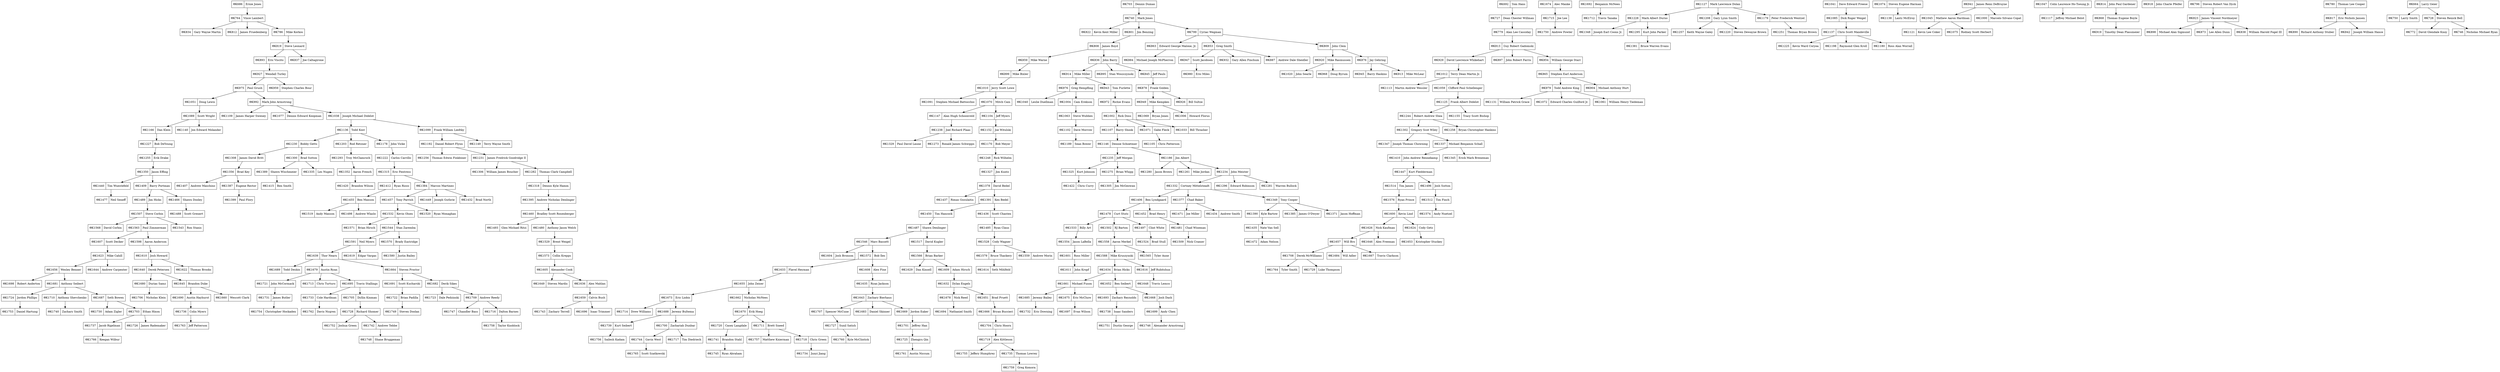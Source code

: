 digraph "Theta Kappa Zeta Family Tree" {
  node [shape=record]
  tk1766 [label="ΘK1766|Keegan Wilbur"]
  tk1765 [label="ΘK1765|Scott Szatkowski"]
  tk1764 [label="ΘK1764|Tyler Smith"]
  tk1763 [label="ΘK1763|Jeff Patterson"]
  tk1762 [label="ΘK1762|Davis Nygren"]
  tk1761 [label="ΘK1761|Austin Niccum"]
  tk1760 [label="ΘK1760|Kyle McClintick"]
  tk1759 [label="ΘK1759|Greg Komora"]
  tk1758 [label="ΘK1758|Taylor Knoblock"]
  tk1757 [label="ΘK1757|Matthew Knierman"]
  tk1756 [label="ΘK1756|Sailesh Kadam"]
  tk1755 [label="ΘK1755|Jeffery Humphrey"]
  tk1754 [label="ΘK1754|Christopher Hockaden"]
  tk1753 [label="ΘK1753|Daniel Hartung"]
  tk1752 [label="ΘK1752|Joshua Green"]
  tk1751 [label="ΘK1751|Dustin George"]
  tk1750 [label="ΘK1750|Andrew Fowler"]
  tk1749 [label="ΘK1749|Steven Doolan"]
  tk1748 [label="ΘK1748|Shane Bruggeman"]
  tk1747 [label="ΘK1747|Chandler Bass"]
  tk1746 [label="ΘK1746|Alexander Armstrong"]
  tk1745 [label="ΘK1745|Ryan Abraham"]
  tk1744 [label="ΘK1744|Gavin West"]
  tk1744 -> tk1765

  tk1743 [label="ΘK1743|Zachary Terrell"]
  tk1742 [label="ΘK1742|Andrew Tebbe"]
  tk1742 -> tk1748

  tk1741 [label="ΘK1741|Brandon Stahl"]
  tk1741 -> tk1745

  tk1740 [label="ΘK1740|Zachary Smith"]
  tk1739 [label="ΘK1739|Kurt Seibert"]
  tk1739 -> tk1756

  tk1738 [label="ΘK1738|Isaac Sanders"]
  tk1738 -> tk1751

  tk1737 [label="ΘK1737|Jacob Rigelman"]
  tk1737 -> tk1766

  tk1736 [label="ΘK1736|Colin Myers"]
  tk1736 -> tk1763

  tk1735 [label="ΘK1735|Thomas Lowrey"]
  tk1735 -> tk1759

  tk1734 [label="ΘK1734|Junyi Jiang"]
  tk1733 [label="ΘK1733|Cole Hardman"]
  tk1733 -> tk1762

  tk1732 [label="ΘK1732|Eric Downing"]
  tk1731 [label="ΘK1731|James Butler"]
  tk1731 -> tk1754

  tk1730 [label="ΘK1730|Adam Zigler"]
  tk1729 [label="ΘK1729|Luke Thompson"]
  tk1728 [label="ΘK1728|Richard Shomer"]
  tk1728 -> tk1742, tk1752

  tk1727 [label="ΘK1727|Sunil Satish"]
  tk1727 -> tk1760

  tk1726 [label="ΘK1726|James Rademaker"]
  tk1725 [label="ΘK1725|Zhengyu Qin"]
  tk1725 -> tk1761

  tk1724 [label="ΘK1724|Jordon Phillips"]
  tk1724 -> tk1753

  tk1723 [label="ΘK1723|Dale Pedzinski"]
  tk1722 [label="ΘK1722|Brian Padilla"]
  tk1722 -> tk1749

  tk1721 [label="ΘK1721|John McCormack"]
  tk1721 -> tk1731

  tk1720 [label="ΘK1720|Casey Langdale"]
  tk1720 -> tk1741

  tk1719 [label="ΘK1719|Alex Kittleson"]
  tk1719 -> tk1735, tk1755

  tk1718 [label="ΘK1718|Chris Green"]
  tk1718 -> tk1734

  tk1717 [label="ΘK1717|Tim Diedriech"]
  tk1716 [label="ΘK1716|Dalton Barnes"]
  tk1716 -> tk1758

  tk1715 [label="ΘK1715|Joe Lee"]
  tk1715 -> tk1750

  tk1714 [label="ΘK1714|Drew Williams"]
  tk1713 [label="ΘK1713|Chris Turturo"]
  tk1712 [label="ΘK1712|Travis Tanaka"]
  tk1711 [label="ΘK1711|Brett Sneed"]
  tk1711 -> tk1718, tk1757

  tk1710 [label="ΘK1710|Anthony Shevchenko"]
  tk1710 -> tk1740

  tk1709 [label="ΘK1709|Andrew Reedy"]
  tk1709 -> tk1716, tk1747

  tk1708 [label="ΘK1708|Derek McWilliams"]
  tk1708 -> tk1729, tk1764

  tk1707 [label="ΘK1707|Spencer McCune"]
  tk1707 -> tk1727

  tk1706 [label="ΘK1706|Nicholas Klein"]
  tk1705 [label="ΘK1705|Dyllin Kinman"]
  tk1705 -> tk1728

  tk1704 [label="ΘK1704|Chris Hoorn"]
  tk1704 -> tk1719

  tk1703 [label="ΘK1703|Ethan Hixon"]
  tk1703 -> tk1726, tk1737

  tk1701 [label="ΘK1701|Jeffrey Han"]
  tk1701 -> tk1725

  tk1700 [label="ΘK1700|Zachariah Dunbar"]
  tk1700 -> tk1744, tk1717

  tk1699 [label="ΘK1699|Andy Chen"]
  tk1699 -> tk1746

  tk1698 [label="ΘK1698|Robert Anderton"]
  tk1697 [label="ΘK1697|Evan Wilson"]
  tk1696 [label="ΘK1696|Isaac Trimmer"]
  tk1695 [label="ΘK1695|Travis Stallings"]
  tk1695 -> tk1705, tk1733

  tk1694 [label="ΘK1694|Nathaniel Smith"]
  tk1693 [label="ΘK1693|Zachary Reynolds"]
  tk1693 -> tk1738

  tk1692 [label="ΘK1692|Benjamin McNees"]
  tk1692 -> tk1712

  tk1691 [label="ΘK1691|Scott Kucharski"]
  tk1691 -> tk1722

  tk1690 [label="ΘK1690|Austin Hayhurst"]
  tk1690 -> tk1736

  tk1689 [label="ΘK1689|Todd Deskin"]

  tk1688 [label="ΘK1688|Jeremy Bultema"]
  tk1688 -> tk1700, tk1739

  tk1687 [label="ΘK1687|Seth Bowen"]
  tk1687 -> tk1703, tk1730

  tk1685 [label="ΘK1685|Jeremy Bailey"]
  tk1685 -> tk1732

  tk1684 [label="ΘK1684|Will Adler"]
  tk1683 [label="ΘK1683|Daniel Skinner"]
  tk1682 [label="ΘK1682|Derik Sikes"]
  tk1682 -> tk1709, tk1723

  tk1681 [label="ΘK1681|Anthony Seibert"]
  tk1681 -> tk1687, tk1710, tk1724

  tk1680 [label="ΘK1680|Durias Samz"]
  tk1680 -> tk1706

  tk1679 [label="ΘK1679|Austin Ryan"]
  tk1679 -> tk1713, tk1695, tk1721

  tk1678 [label="ΘK1678|Nick Reed"]
  tk1678 -> tk1694

  tk1675 [label="ΘK1675|Eric McClure"]
  tk1675 -> tk1697

  tk1674 [label="ΘK1674|Alec Manke"]
  tk1674 -> tk1715

  tk1673 [label="ΘK1673|Eric Liobis"]
  tk1673 -> tk1688, tk1714

  tk1670 [label="ΘK1670|Erik Hoeg"]
  tk1670 -> tk1711, tk1720

  tk1669 [label="ΘK1669|Jordon Eaker"]
  tk1669 -> tk1701

  tk1668 [label="ΘK1668|Josh Dash"]
  tk1668 -> tk1699

  tk1667 [label="ΘK1667|Travis Clarkson"]
  tk1666 [label="ΘK1666|Bryan Buccieri"]
  tk1666 -> tk1704

  tk1664 [label="ΘK1664|Steven Proctor"]
  tk1664 -> tk1682, tk1691

  tk1662 [label="ΘK1662|Nicholas McNees"]
  tk1662 -> tk1670

  tk1661 [label="ΘK1661|Michael Fuson"]
  tk1661 -> tk1675, tk1685

  tk1660 [label="ΘK1660|Wescott Clark"]
  tk1659 [label="ΘK1659|Calvin Bush"]
  tk1659 -> tk1696, tk1743

  tk1657 [label="ΘK1657|Will Bro"]
  tk1657 -> tk1708, tk1667, tk1684

  tk1656 [label="ΘK1656|Wesley Benner"]
  tk1656 -> tk1681, tk1698

  tk1655 [label="ΘK1655|John Zeiser"]
  tk1655 -> tk1662, tk1673

  tk1653 [label="ΘK1653|Kristopher Stuckey"]
  tk1652 [label="ΘK1652|Ben Seibert"]
  tk1652 -> tk1668, tk1693

  tk1651 [label="ΘK1651|Brad Pruett"]
  tk1651 -> tk1666

  /*tk1650 [label="ΘK1650|Michael Mast"]*/
  tk1649 [label="ΘK1649|Steven Mardis"]
  tk1648 [label="ΘK1648|Travis Lemco"]
  tk1646 [label="ΘK1646|Alex Freeman"]
  tk1645 [label="ΘK1645|Brandon Duke"]
  tk1645 -> tk1690, tk1660

  tk1644 [label="ΘK1644|Andrew Carpenter"]
  tk1643 [label="ΘK1643|Zachary Bierhaus"]
  tk1643 -> tk1669, tk1683, tk1707

  tk1640 [label="ΘK1640|Derek Petersen"]
  tk1640 -> tk1645, tk1680

  tk1639 [label="ΘK1639|Thor Nearn"]
  tk1639 -> tk1689, tk1664, tk1679

  tk1636 [label="ΘK1636|Alex Mahlan"]
  tk1636 -> tk1659

  tk1635 [label="ΘK1635|Ryan Jackson"]
  tk1635 -> tk1643

  tk1634 [label="ΘK1634|Brian Hicks"]
  tk1634 -> tk1652, tk1661

  tk1633 [label="ΘK1633|Flavel Heyman"]
  tk1633 -> tk1655

  tk1632 [label="ΘK1632|Dylan Engels"]
  tk1632 -> tk1651, tk1678

  tk1629 [label="ΘK1629|Dan Kinsell"]
  tk1626 [label="ΘK1626|Nick Kaufman"]
  tk1626 -> tk1646, tk1657

  tk1624 [label="ΘK1624|Cody Getz"]
  tk1624 -> tk1653

  tk1623 [label="ΘK1623|Mike Cahill"]
  tk1623 -> tk1644, tk1656

  tk1622 [label="ΘK1622|Thomas Brooks"]
  /*tk1621 [label="ΘK1621|Austin Matt"]*/
  /*tk1620 [label="ΘK1620|Anthony Varner"]*/
  tk1619 [label="ΘK1619|Edgar Vargas"]
  /*tk1618 [label="ΘK1618|"]*/
  /*tk1617 [label="ΘK1617|Adam Sollman"]*/
  tk1616 [label="ΘK1616|Jeff Rubitshun"]
  tk1616 -> tk1648

  tk1614 [label="ΘK1614|Seth Mihlfeld"]
  tk1611 [label="ΘK1611|John Kropf"]
  tk1610 [label="ΘK1610|Josh Howard"]
  tk1610 -> tk1640, tk1622

  tk1609 [label="ΘK1609|Adam Hirsch"]
  tk1609 -> tk1632

  tk1608 [label="ΘK1608|Alex Fine"]
  tk1608 -> tk1635

  tk1607 [label="ΘK1607|Scott Decker"]
  tk1607 -> tk1623

  /*tk1606 [label="ΘK1606|Keith Cooper"]*/
  tk1605 [label="ΘK1605|Alexander Cook"]
  tk1605 -> tk1636, tk1649

  tk1604 [label="ΘK1604|Josh Bronson"]
  tk1601 [label="ΘK1601|Ross Miller"]
  tk1601 -> tk1611

  tk1600 [label="ΘK1600|Kevin Lind"]
  tk1600 -> tk1624, tk1626

  tk1598 [label="ΘK1598|Aaron Anderson"]
  tk1598 -> tk1610

  tk1591 [label="ΘK1591|Neil Myers"]
  tk1591 -> tk1619, tk1639

  tk1588 [label="ΘK1588|Mike Kruszynski"]
  tk1588 -> tk1634, tk1616

  tk1580 [label="ΘK1580|Justin Bailey"]
  tk1579 [label="ΘK1579|Bruce Thackery"]
  tk1579 -> tk1614

  tk1576 [label="ΘK1576|Ryan Prince"]
  tk1576 -> tk1600

  tk1574 [label="ΘK1574|Andy Nuetzel"]
  tk1573 [label="ΘK1573|Collin Krepps"]
  tk1573 -> tk1605

  tk1572 [label="ΘK1572|Bob Iles"]
  tk1572 -> tk1608, tk1633

  tk1571 [label="ΘK1571|Brian Hirsch"]

  tk1570 [label="ΘK1570|Brady Eastridge"]
  tk1570 -> tk1580

  tk1568 [label="ΘK1568|David Corbin"]
  tk1566 [label="ΘK1566|Brian Barker"]
  tk1566 -> tk1609, tk1629

  tk1565 [label="ΘK1565|Tyler Aune"]

  tk1563 [label="ΘK1563|Paul Zimmerman"]
  tk1563 -> tk1598, tk1607

  tk1559 [label="ΘK1559|Andrew Morin"]
  tk1558 [label="ΘK1558|Aaron Merkel"]
  tk1558 -> tk1565, tk1588

  tk1554 [label="ΘK1554|Jason LaBella"]
  tk1554 -> tk1601

  tk1546 [label="ΘK1546|Marc Bassett"]
  tk1546 -> tk1572, tk1604

  tk1544 [label="ΘK1544|Stan Zaremba"]
  tk1544 -> tk1570, tk1591

  tk1543 [label="ΘK1543|Ron Stanis"]
  tk1533 [label="ΘK1533|Billy Art"]
  tk1533 -> tk1554

  tk1532 [label="ΘK1532|Kevin Olsen"]
  tk1532 -> tk1544, tk1571

  /*tk1531 [label="ΘK1531|Jeff Iten"]*/
  /*tk1530 [label="ΘK1530|David Whitman"]*/
  tk1529 [label="ΘK1529|Brent Weigel"]
  tk1529 -> tk1573

  tk1528 [label="ΘK1528|Cody Wagner"]
  tk1528 -> tk1559, tk1579

  tk1524 [label="ΘK1524|Brad Stull"]
  tk1520 [label="ΘK1520|Ryan Monaghan"]
  tk1519 [label="ΘK1519|Andy Maxson"]
  tk1517 [label="ΘK1517|David Kugler"]
  tk1517 -> tk1566

  tk1514 [label="ΘK1514|Tim James"]
  tk1514 -> tk1576

  tk1512 [label="ΘK1512|Tim Finch"]
  tk1512 -> tk1574

  tk1509 [label="ΘK1509|Nick Cramer"]
  tk1507 [label="ΘK1507|Steve Corbin"]
  tk1507 -> tk1543, tk1563, tk1568

  tk1502 [label="ΘK1502|RJ Barton"]
  tk1502 -> tk1558

  /*tk1500 [label="ΘK1500|Chase Anderson"]*/
  tk1498 [label="ΘK1498|Andrew Wlazlo"]
  tk1497 [label="ΘK1497|Clint White"]
  tk1497 -> tk1524

  tk1496 [label="ΘK1496|Josh Sutton"]
  tk1496 -> tk1512

  /*tk1495 [label="ΘK1495|Ed Stapanon"]*/
  /*tk1494 [label="ΘK1494|Christopher Charles Schantz"]*/
  tk1493 [label="ΘK1493|Glen Michael Ritzi"]
  /*tk1492 [label="ΘK1492|John William Meyer III"]*/
  /*tk1491 [label="ΘK1491|Eric Michael Kleen"]*/
  /*tk1490 [label="ΘK1490|Nathaniel Alan Irwin"]*/
  tk1489 [label="ΘK1489|Jim Hicks"]
  tk1489 -> tk1507

  tk1488 [label="ΘK1488|Scott Grenert"]
  tk1487 [label="ΘK1487|Shawn Denlinger"]
  tk1487 -> tk1517, tk1546

  tk1485 [label="ΘK1485|Ryan Claus"]
  tk1485 -> tk1528

  tk1481 [label="ΘK1481|Chad Wiseman"]
  tk1481 -> tk1509

  tk1480 [label="ΘK1480|Anthony Jason Welch"]
  tk1480 -> tk1529

  /*tk1479 [label="ΘK1479|John David Trimble"]*/
  tk1478 [label="ΘK1478|Curt Stutz"]
  tk1478 -> tk1497, tk1502, tk1533

  tk1477 [label="ΘK1477|Neil Seneff"]

  tk1472 [label="ΘK1472|Adam Nelson"]
  tk1471 [label="ΘK1471|Joe Miller"]

  tk1466 [label="ΘK1466|Shawn Dooley"]
  tk1466 -> tk1488

  /*tk1465 [label="ΘK1465|Jarrod Marcum Dobson"]*/
  /*tk1464 [label="ΘK1464|Micahel Reid Torosian"]*/
  /*tk1463 [label="ΘK1463|Richard McSweeney Tate"]*/
  /*tk1462 [label="ΘK1462|Ben Kelly Schy"]*/
  /*tk1461 [label="ΘK1461|Bryan Ross Rushing"]*/
  tk1460 [label="ΘK1460|Bradley Scott Rosenberger"]
  tk1460 -> tk1480, tk1493

  /*tk1459 [label="ΘK1459|Douglas Allen Pulskamp"]*/
  /*tk1458 [label="ΘK1458|Kent Robert Paschen"]*/
  tk1457 [label="ΘK1457|Tony Parrish"]
  tk1457 -> tk1532, tk1520

  tk1455 [label="ΘK1455|Ben Maxson"]
  tk1455 -> tk1498, tk1519

  tk1452 [label="ΘK1452|Brad Henry"]
  tk1452 -> tk1481

  tk1450 [label="ΘK1450|Tim Hancock"]
  tk1450 -> tk1487

  tk1449 [label="ΘK1449|Joseph Guthrie"]
  tk1447 [label="ΘK1447|Kurt Fledderman"]
  tk1447 -> tk1496, tk1514

  tk1440 [label="ΘK1440|Tim Wuestefeld"]
  tk1440 -> tk1477

  tk1437 [label="ΘK1437|Rimas Gozulaitis"]
  tk1436 [label="ΘK1436|Scott Chasten"]
  tk1436 -> tk1485

  tk1435 [label="ΘK1435|Nate Van Sell"]
  tk1435 -> tk1472

  tk1434 [label="ΘK1434|Andrew Smith"]
  tk1432 [label="ΘK1432|Brad North"]
  tk1422 [label="ΘK1422|Chris Curry"]
  tk1420 [label="ΘK1420|Brandon Wilson"]
  tk1415 [label="ΘK1415|Ben Smith"]
  tk1412 [label="ΘK1412|Ryan Rizzo"]
  tk1412 -> tk1455

  tk1410 [label="ΘK1410|John Andrew Rennekamp"]
  tk1410 -> tk1447

  tk1409 [label="ΘK1409|Barry Portman"]
  tk1409 -> tk1489, tk1466

  tk1407 [label="ΘK1407|Andrew Maschino"]
  tk1406 [label="ΘK1406|Ben Lyndgaard"]
  tk1406 -> tk1478, tk1452

  tk1399 [label="ΘK1399|Paul Flory"]
  /*tk1398 [label="ΘK1398|Jeremy Jay Flamion"]*/
  /*tk1397 [label="ΘK1397|Earl Anthony Escobar"]*/
  /*tk1396 [label="ΘK1396|Jeffery Thomas Epperson"]*/
  tk1395 [label="ΘK1395|Andrew Nicholas Denlinger"]
  tk1395 -> tk1460

  /*tk1394 [label="ΘK1394|Christopher Benjamin Conley"]*/
  /*tk1393 [label="ΘK1393|Bradley Evan Comer"]*/
  /*tk1392 [label="ΘK1392|Jason Brian Bunselmeier"]*/
  tk1391 [label="ΘK1391|Ken Bedel"]
  tk1391 -> tk1436, tk1450

  tk1390 [label="ΘK1390|Kyle Bartow"]
  tk1390 -> tk1435

  tk1389 [label="ΘK1389|Shawn Wischmeier"]
  tk1389 -> tk1415

  tk1387 [label="ΘK1387|Eugene Rector"]
  tk1387 -> tk1399

  tk1385 [label="ΘK1385|James O'Dwyer"]
  tk1384 [label="ΘK1384|Marcos Martinez"]
  tk1384 -> tk1457, tk1432, tk1449

  /*tk1383 [label="ΘK1383|John Daniel Lazar"]*/
  /*tk1382 [label="ΘK1382|Jeffery Lee Foale"]*/
  tk1381 [label="ΘK1381|Bruce Warren Evans"]
  /*tk1380 [label="ΘK1380|Justing Patrick Coakley"]*/
  /*tk1379 [label="ΘK1379|Steven Michael Berg"]*/
  tk1378 [label="ΘK1378|David Bedel"]
  tk1378 -> tk1437, tk1391

  tk1377 [label="ΘK1377|Chad Baker"]
  tk1377 -> tk1434, tk1471

  tk1371 [label="ΘK1371|Jason Hoffman"]
  tk1356 [label="ΘK1356|Brad Key"]
  tk1356 -> tk1387, tk1407

  tk1352 [label="ΘK1352|Aaron French"]
  tk1352 -> tk1420

  tk1350 [label="ΘK1350|Jason Effing"]
  tk1350 -> tk1409, tk1440

  tk1349 [label="ΘK1349|Tony Cooper"]
  tk1349 -> tk1390, tk1385, tk1371

  tk1348 [label="ΘK1348|Joseph Earl Coons Jr."]
  tk1347 [label="ΘK1347|Joseph Thomas Chowning"]
  tk1345 [label="ΘK1345|Erick Mark Breneman"]
  tk1337 [label="ΘK1337|Michael Benjamin Schall"]
  tk1337 -> tk1345, tk1410

  tk1335 [label="ΘK1335|Les Nugen"]
  tk1332 [label="ΘK1332|Cortney Mittelsteadt"]
  tk1332 -> tk1349, tk1377, tk1406

  /*tk1331 [label="ΘK1331|Michael Brady Mitchell"]*/
  /*tk1330 [label="ΘK1330|Erin Michael Meyer"]*/
  tk1329 [label="ΘK1329|Paul David Laune"]
  /*tk1328 [label="ΘK1328|Kenneth Michael Labhart"]*/
  tk1327 [label="ΘK1327|Jim Kuntz"]
  tk1327 -> tk1378

  tk1325 [label="ΘK1325|Kurt Johnson"]
  tk1325 -> tk1422

  /*tk1324 [label="ΘK1324|Jeff Duane Johnson"]*/
  /*tk1323 [label="ΘK1323|Daniel Lawrence Janko"]*/
  /*tk1322 [label="ΘK1322|Michael Todd Jahn"]*/
  /*tk1321 [label="ΘK1321|Shannon Wayne Holmes"]*/
  /*tk1320 [label="ΘK1320|Michael Alan Haskins"]*/
  /*tk1319 [label="ΘK1319|Mark Andrew Harris"]*/
  tk1318 [label="ΘK1318|Dennis Kyle Hamm"]
  tk1318 -> tk1395

  /*tk1317 [label="ΘK1317|Donal Eugene Gower"]*/
  /*tk1316 [label="ΘK1316|Ryan Michael Ferris"]*/
  tk1315 [label="ΘK1315|Eric Fentress"]
  tk1315 -> tk1384, tk1412

  tk1308 [label="ΘK1308|James David Britt"]
  tk1308 -> tk1356

  /*tk1307 [label="ΘK1307|William Sean Bowen"]*/
  tk1306 [label="ΘK1306|William James Boucher"]
  tk1305 [label="ΘK1305|Jim McGeowan"]
  tk1302 [label="ΘK1302|Gregory Scot Wiley"]
  tk1302 -> tk1337, tk1347

  tk1300 [label="ΘK1300|Brad Sutton"]
  tk1300 -> tk1335, tk1389

  tk1296 [label="ΘK1296|Edward Robinson"]
  tk1295 [label="ΘK1295|Kurt John Parker"]
  tk1295 -> tk1381

  /*tk1294 [label="ΘK1294|Michael Wayne Palmer"]*/
  tk1293 [label="ΘK1293|Troy McClamroch"]
  tk1293 -> tk1352

  /*tk1292 [label="ΘK1292|Stephen Eric Mattingly"]*/
  /*tk1291 [label="ΘK1291|Todd James Lemon"]*/
  /*tk1290 [label="ΘK1290|Michael Thomas Kerrick"]*/
  /*tk1289 [label="ΘK1289|David Edward Huey"]*/
  /*tk1288 [label="ΘK1288|Arthur Nello Giannini, Jr."]*/
  /*tk1287 [label="ΘK1287|Paul Joseph Fessel"]*/
  /*tk1286 [label="ΘK1286|Mark Anthony Didat"]*/
  /*tk1285 [label="ΘK1285|Richard Allen Davis, Jr."]*/
  /*tk1284 [label="ΘK1284|Anthony Robert Dall"]*/
  /*tk1283 [label="ΘK1283|Richard James Comer, Jr."]*/
  tk1282 [label="ΘK1282|Thomas Clark Campbell"]
  tk1282 -> tk1318

  tk1281 [label="ΘK1281|Warren Bullock"]
  tk1280 [label="ΘK1280|Jason Brown"]

  tk1275 [label="ΘK1275|Brian Whipp"]
  tk1275 -> tk1305

  /*tk1274 [label="ΘK1274|Andrew Keith Strin"]*/
  tk1273 [label="ΘK1273|Ronald James Schwipps"]

  /*tk1272 [label="ΘK1272|Thomas Corey Schultz"]*/
  /*tk1271 [label="ΘK1271|James Williams Rhoades"]*/
  /*tk1270 [label="ΘK1270|Anthony Edward Pullen"]*/
  /*tk1269 [label="ΘK1269|Eric William Paul"]*/
  /*tk1268 [label="ΘK1268|Gregory John Orschell"]*/
  /*tk1267 [label="ΘK1267|Eric Ronald Meyer"]*/
  /*tk1266 [label="ΘK1266|Norman Scott McKnight"]*/
  /*tk1265 [label="ΘK1265|Steven Gregory Magruder"]*/
  /*tk1264 [label="ΘK1264|Michael Jon Lehr"]*/
  /*tk1263 [label="ΘK1263|Daniel Anthony Krieg"]*/
  /*tk1262 [label="ΘK1262|Eric Julius Koetter"]*/
  tk1261 [label="ΘK1261|Mike Jordan"]

  tk1258 [label="ΘK1258|Bryan Christopher Hankins"]
  tk1257 [label="ΘK1257|Keith Wayne Galey"]
  tk1256 [label="ΘK1256|Thomas Edwin Finkbiner"]
  tk1255 [label="ΘK1255|Erik Drake"]
  tk1255 -> tk1350

  /*tk1254 [label="ΘK1254|Chad Anthony Dieselberg"]*/
  /*tk1253 [label="ΘK1253|Ralph LeRoy Coryea III"]*/
  /*tk1252 [label="ΘK1252|Marc Herve Champagne"]*/
  tk1251 [label="ΘK1251|Thomas Bryan Brown"]
  /*tk1250 [label="ΘK1250|Brian Scott Babillis"]*/
  /*tk1249 [label="ΘK1249|Andrew Charles Edwards"]*/
  tk1248 [label="ΘK1248|Rick Wilhelm"]
  tk1248 -> tk1327

  tk1244 [label="ΘK1244|Robert Andrew Shea"]
  tk1244 -> tk1258, tk1302

  /*tk1243 [label="ΘK1243|Derek Russel Sharp"]*/
  /*tk1242 [label="ΘK1242|Reese Allen Scott"]*/
  /*tk1241 [label="ΘK1241|Mark Joseph Schmelzer"]*/
  /*tk1240 [label="ΘK1240|Gary Lee Ruston"]*/
  /*tk1239 [label="ΘK1239|Douglas John Rosenberger"]*/
  tk1238 [label="ΘK1238|Joel Richard Plaas"]
  tk1238 -> tk1273, tk1329

  /*tk1237 [label="ΘK1237|Chris Steven Peak"]*/
  /*tk1236 [label="ΘK1236|Steve Michael Niemann"]*/
  tk1235 [label="ΘK1235|Jeff Morgan"]
  tk1235 -> tk1325, tk1275

  tk1234 [label="ΘK1234|John Meister"]
  tk1234 -> tk1281, tk1296, tk1332

  /*tk1233 [label="ΘK1233|John Benjamin Maze"]*/
  /*tk1232 [label="ΘK1232|Todd William Latterell"]*/
  tk1231 [label="ΘK1231|James Fredrick Goodridge II"]
  tk1231 -> tk1282, tk1306

  tk1230 [label="ΘK1230|Bobby Getts"]
  tk1230 -> tk1300, tk1308

  /*tk1229 [label="ΘK1229|Brian Charles Frazier"]*/
  tk1228 [label="ΘK1228|Mark Albert Durno"]
  tk1228 -> tk1295, tk1348

  tk1227 [label="ΘK1227|Bob DeYoung"]
  tk1227 -> tk1255

  tk1225 [label="ΘK1225|Kevin Ward Coryea"]
  tk1222 [label="ΘK1222|Carlos Carrillo"]
  tk1222 -> tk1315

  tk1220 [label="ΘK1220|Steven Dewayne Brown"]
  tk1208 [label="ΘK1208|Gary Lynn Smith"]
  tk1208 -> tk1220, tk1257

  tk1203 [label="ΘK1203|Rod Retzner"]
  tk1203 -> tk1293

  tk1198 [label="ΘK1198|Raymond Glen Kroll"]
  /*tk1197 [label="ΘK1197|Anthony Kevin Kochert"]*/
  /*tk1196 [label="ΘK1196|Greg William Klem"]*/
  /*tk1195 [label="ΘK1195|Brian Hale Jones"]*/
  /*tk1194 [label="ΘK1194|Timothy Michael Hofer"]*/
  /*tk1193 [label="ΘK1193|Wade Ellis Hedrick"]*/
  tk1192 [label="ΘK1192|Daniel Robert Flynn"]
  tk1192 -> tk1231, tk1256

  /*tk1191 [label="ΘK1191|James William Eliot"]*/
  /*tk1190 [label="ΘK1190|Kevin Scott Cook"]*/
  tk1189 [label="ΘK1189|Sean Bower"]
  tk1186 [label="ΘK1186|Jim Albert"]
  tk1186 -> tk1280, tk1261, tk1234
  tk1180 [label="ΘK1180|Ross Alan Worrall"]
  tk1179 [label="ΘK1179|Peter Frederick Wentzel"]
  tk1179 -> tk1251

  tk1178 [label="ΘK1178|John Vicke"]
  tk1178 -> tk1222

  tk1170 [label="ΘK1170|Bob Meyer"]
  tk1170 -> tk1248

  tk1166 [label="ΘK1166|Dan Klein"]
  tk1166 -> tk1227

  tk1155 [label="ΘK1155|Tracy Scott Bishop"]
  tk1152 [label="ΘK1152|Joe Witulski"]
  tk1152 -> tk1170

  /*tk1151 [label="ΘK1151|Mark Edward Tebbe"]*/
  /*tk1150 [label="ΘK1150|David Edward Stringfield"]*/
  tk1149 [label="ΘK1149|Terry Wayne Smith"]
  /*tk1148 [label="ΘK1148|Steven Ralph Schwaiger"]*/
  tk1147 [label="ΘK1147|Alan Hugh Schoonveld"]
  tk1147 -> tk1238

  tk1146 [label="ΘK1146|Dennie Schoetmer"]
  tk1146 -> tk1235, tk1186

  /*tk1145 [label="ΘK1145|Michael Joe Robertson"]*/
  /*tk1144 [label="ΘK1144|Kenneth Wayne Roberts"]*/
  /*tk1143 [label="ΘK1143|Douglas Michael Perry"]*/
  /*tk1142 [label="ΘK1142|William Lawrence Parrish"]*/
  /*tk1141 [label="ΘK1141|Kevin Patrick Mowan"]*/
  tk1140 [label="ΘK1140|Jon Edward Molander"]
  /*tk1139 [label="ΘK1139|Kevin Wayne McNelly"]*/
  tk1138 [label="ΘK1138|Lantz McElroy"]
  tk1137 [label="ΘK1137|Chris Scott Mandeville"]
  tk1137 -> tk1180, tk1198, tk1225

  tk1136 [label="ΘK1136|Todd Kost"]
  tk1136 -> tk1178, tk1203, tk1230

  /*tk1135 [label="ΘK1135|Roger Scott Hruskovich"]*/
  /*tk1134 [label="ΘK1134|Todd Michael Herr"]*/
  /*tk1133 [label="ΘK1133|Steven Michael Hanshaw"]*/
  /*tk1132 [label="ΘK1132|Voris Gerald Gresham"]*/
  tk1131 [label="ΘK1131|William Patrick Grace"]
  /*tk1130 [label="ΘK1130|Anthony Michael Gausman"]*/
  /*tk1129 [label="ΘK1129|Mark Walter Forsythe"]*/
  /*tk1128 [label="ΘK1128|Donald Ray Foley"]*/
  tk1127 [label="ΘK1127|Mark Lawrence Dolan"]
  tk1127 -> tk1179, tk1208, tk1228

  /*tk1126 [label="ΘK1126|Darryl Wayne Dixon"]*/
  tk1125 [label="ΘK1125|Frank Albert Didelot"]
  tk1125 -> tk1155, tk1244

  /*tk1124 [label="ΘK1124|John Franklin Didat"]*/
  /*tk1123 [label="ΘK1123|Carl Walter Czarnik"]*/
  /*tk1122 [label="ΘK1122|Mike Sean Connaughton"]*/
  tk1121 [label="ΘK1121|Kevin Lee Coker"]
  /*tk1120 [label="ΘK1120|Andrew William Carter"]*/
  /*tk1119 [label="ΘK1119|Bart Kenneth Bretsch"]*/
  /*tk1118 [label="ΘK1118|Steven Douglas Bensen"]*/
  tk1117 [label="ΘK1117|Jeffrey Michael Belot"]
  /*tk1116 [label="ΘK1116|David Christopher Becktel"]*/
  /*tk1115 [label="ΘK1115|Gary Martin"]*/
  /*tk1114 [label="ΘK1114|Mark Wayne Wiley"]*/
  tk1113 [label="ΘK1113|Martin Andrew Wessler"]
  /*tk1112 [label="ΘK1112|David Turich"]*/
  /*tk1111 [label="ΘK1111|Gerald Wayne Traylor"]*/
  /*tk1110 [label="ΘK1110|Phill Arthur Thomas"]*/
  tk1109 [label="ΘK1109|James Harper Sweney"]
  /*tk1108 [label="ΘK1108|Gregory John Smith"]*/
  tk1107 [label="ΘK1107|Barry Shook"]
  tk1107 -> tk1146

  tk1105 [label="ΘK1105|Chris Patterson"]
  tk1104 [label="ΘK1104|Jeff Myers"]
  tk1104 -> tk1152

  tk1102 [label="ΘK1102|Dave Morrow"]
  tk1102 -> tk1189

  /*tk1101 [label="ΘK1101|Dean August Morretton"]*/
  /*tk1100 [label="ΘK1100|Jonathan E. Mohney"]*/
  tk1099 [label="ΘK1099|Frank William Liedtky"]
  tk1099 -> tk1149, tk1192

  /*tk1098 [label="ΘK1098|Kurt Alan Kelso"]*/
  /*tk1097 [label="ΘK1097|Robert Kenneth Keleher"]*/
  /*tk1096 [label="ΘK1096|John Charles Hanger"]*/
  /*tk1095 [label="ΘK1095|William Michael Gilman"]*/
  /*tk1094 [label="ΘK1094|Scott Anthony Folz"]*/
  /*tk1093 [label="ΘK1093|Dennis Derrick Dobbs"]*/
  /*tk1092 [label="ΘK1092|Mitchell Dean Day"]*/
  tk1091 [label="ΘK1091|Stephen Michael Battocchio"]
  /*tk1090 [label="ΘK1090|Stephen James Doerflinger"]*/
  tk1089 [label="ΘK1089|Scott Wright"]
  tk1089 -> tk1166, tk1140

  /*tk1088 [label="ΘK1088|William Robert Willoughby, Jr."]*/
  /*tk1087 [label="ΘK1087|Robert Leon Wilkins"]*/
  /*tk1086 [label="ΘK1086|Scott Brady Wilcoxson"]*/
  tk1085 [label="ΘK1085|Dick Roger Weigel"]
  tk1085 -> tk1137

  /*tk1084 [label="ΘK1084|Todd Lloyd Troutman"]*/
  /*tk1083 [label="ΘK1083|Michael Alan Sullivan"]*/
  /*tk1082 [label="ΘK1082|Kenneth John Rasche"]*/
  /*tk1081 [label="ΘK1081|Elio Oradai"]*/
  /*tk1080 [label="ΘK1080|Nicholas Okruch, Jr."]*/
  /*tk1079 [label="ΘK1079|Larry Allen Mattingly"]*/
  /*tk1078 [label="ΘK1078|Donald Scot Lands"]*/
  tk1077 [label="ΘK1077|Dennis Edward Koopman"]
  /*tk1076 [label="ΘK1076|Stacy Mark Himes"]*/
  tk1075 [label="ΘK1075|Rodney Scott Herbert"]
  tk1074 [label="ΘK1074|Steven Eugene Harman"]
  tk1074 -> tk1138

  /*tk1073 [label="ΘK1073|Mark Lincon Hamilton"]*/
  tk1072 [label="ΘK1072|Edward Charles Guilford Jr."]
  tk1071 [label="ΘK1071|Gabe Fleck"]
  tk1071 -> tk1105

  tk1070 [label="ΘK1070|Mitch Cain"]
  tk1070 -> tk1104, tk1147

  tk1069 [label="ΘK1069|Bryan Jones"]

  tk1063 [label="ΘK1063|Steve Wubben"]
  tk1063 -> tk1102

  /*tk1062 [label="ΘK1062|Curtis Dean Wehrley"]*/
  tk1061 [label="ΘK1061|William Henry Tiedeman"]
  /*tk1060 [label="ΘK1060|Michael Wayne Tatlock"]*/
  tk1059 [label="ΘK1059|Clifford Paul Schellenger"]
  tk1059 -> tk1125

  /*tk1058 [label="ΘK1058|Robert Dean Schaefer"]*/
  /*tk1057 [label="ΘK1057|Barry William Schaar"]*/
  /*tk1056 [label="ΘK1056|Steven Thomas Sauer"]*/
  /*tk1055 [label="ΘK1055|Steven Paul Nerney"]*/
  /*tk1054 [label="ΘK1054|Kirk Charles Miller"]*/
  /*tk1053 [label="ΘK1053|Keith Brian McConnell"]*/
  /*tk1052 [label="ΘK1052|Chris Eugene McBride"]*/
  tk1051 [label="ΘK1051|Doug Lewis"]
  tk1051 -> tk1089

  /*tk1050 [label="ΘK1050|Eugene Joseph LeBoeuf"]*/
  /*tk1049 [label="ΘK1049|Michael Alan Knecht"]*/
  /*tk1048 [label="ΘK1048|Drew Alan Karnick"]*/
  tk1047 [label="ΘK1047|Colin Laurence Ho-Tseung Jr."]
  tk1047 -> tk1117

  /*tk1046 [label="ΘK1046|Wayne Edwin Heffner"]*/
  tk1045 [label="ΘK1045|Mathew Aaron Hardman"]
  tk1045 -> tk1075, tk1121

  /*tk1044 [label="ΘK1044|Baron Guye Gemmer"]*/
  /*tk1043 [label="ΘK1043|Ronald Harry Garber"]*/
  /*tk1042 [label="ΘK1042|Stephen Lee Fulwider II"]*/
  tk1041 [label="ΘK1041|Dave Edward Freese"]
  tk1041 -> tk1085

  tk1040 [label="ΘK1040|Leslie Duellman"]
  /*tk1039 [label="ΘK1039|Todd Michael D'Orazio"]*/
  tk1038 [label="ΘK1038|Joseph Michael Didelot"]
  tk1038 -> tk1099, tk1136

  /*tk1037 [label="ΘK1037|Brian Lee Dawson"]*/
  /*tk1036 [label="ΘK1036|Donald Gerard Childress"]*/
  /*tk1035 [label="ΘK1035|Neil Joseph Brown"]*/
  /*tk1034 [label="ΘK1034|Glenn Dale Bridwell"]*/
  tk1033 [label="ΘK1033|Bill Thrasher"]
  /*tk1032 [label="ΘK1032|Mark James Evans"]*/
  /*tk1031 [label="ΘK1031|Willie Lowe Davis"]*/
  /*tk1030 [label="ΘK1030|Dennis David Burke"]*/
  /*tk1029 [label="ΘK1029|Bradley Alan Zike"]*/
  /*tk1028 [label="ΘK1028|James Dinsmore Whit"]*/
  /*tk1027 [label="ΘK1027|David Scott Titzer"]*/
  /*tk1026 [label="ΘK1026|Hugh Joseph Thornburg"]*/
  /*tk1025 [label="ΘK1025|Thomas William Tedtman"]*/
  /*tk1024 [label="ΘK1024|Gerard John Tarantino"]*/
  /*tk1023 [label="ΘK1023|Mark Douglas Sieracke"]*/
  /*tk1022 [label="ΘK1022|Steven Joseph Shannon"]*/
  /*tk1021 [label="ΘK1021|John Thomas Sever Jr."]*/
  tk1020 [label="ΘK1020|John Searle"]
  /*tk1019 [label="ΘK1019|Jerry Phillip Rominger"]*/
  /*tk1018 [label="ΘK1018|Damon L. Richards"]*/
  /*tk1017 [label="ΘK1017|Frederick Paul Rasche"]*/
  /*tk1016 [label="ΘK1016|Edward Andrew Oblon"]*/
  /*tk1015 [label="ΘK1015|John Wayne Moranski"]*/
  /*tk1014 [label="ΘK1014|John Francis Messerschmidt"]*/
  /*tk1013 [label="ΘK1013|Scott Alan McCan"]*/
  tk1012 [label="ΘK1012|Terry Dean Martin Jr."]
  tk1012 -> tk1059, tk1113

  /*tk1011 [label="ΘK1011|Scott Dewayne Mabry"]*/
  tk1010 [label="ΘK1010|Jerry Scott Lowe"]
  tk1010 -> tk1070, tk1091

  /*tk1009 [label="ΘK1009|Joseph Stephen Kunkel"]*/
  /*tk1008 [label="ΘK1008|William Charles Hannah Jr."]*/
  /*tk1007 [label="ΘK1007|Christopher Martin Flynn"]*/
  tk1006 [label="ΘK1006|Howard Florus"]
  /*tk1005 [label="ΘK1005|Scott Keith Fennell"]*/
  tk1004 [label="ΘK1004|Cam Erekson"]
  tk1004 -> tk1063

  /*tk1003 [label="ΘK1003|Bradley Thomas Elliot"]*/
  tk1002 [label="ΘK1002|Rick Doss"]
  tk1002 -> tk1033, tk1071, tk1107

  /*tk1001 [label="ΘK1001|Michael Patrick Davison"]*/
  tk1000 [label="ΘK1000|Marcelo Silvano Copat"]
  /*tk999 [label="ΘK999|Edward Bruce Canary"]*/
  /*tk998 [label="ΘK998|Lyman Wesley Busard"]*/
  /*tk997 [label="ΘK997|Troy Scott Bishop"]*/
  /*tk996 [label="ΘK996|Mark Seymon Benstin"]*/
  /*tk995 [label="ΘK995|Timothy Gerard Beer"]*/
  /*tk994 [label="ΘK994|Jay Charles Bartlett"]*/
  /*tk993 [label="ΘK993|Brian Kent Bartels"]*/
  tk992 [label="ΘK992|Mark John Armstrong"]
  tk992 -> tk1038, tk1077, tk1109

  /*tk991 [label="ΘK991|John Mark Burdsall"]*/
  /*tk990 [label="ΘK990|Robert Frederick von Stralendorff"]*/
  /*tk989 [label="ΘK989|Jeffrey Alan Trang"]*/
  /*tk988 [label="ΘK988|J. Harold Sunderlin III"]*/
  /*tk987 [label="ΘK987|William Carl Salomon"]*/
  /*tk986 [label="ΘK986|Ronald Anthony Russo"]*/
  /*tk985 [label="ΘK985|Robert Michael Rouse"]*/
  /*tk984 [label="ΘK984|Stephen John Reynolds"]*/
  /*tk983 [label="ΘK983|Timothy Keith Putty"]*/
  /*tk982 [label="ΘK982|John William Pruett"]*/
  /*tk981 [label="ΘK981|Jeffrey Rene' Nadeau"]*/
  tk980 [label="ΘK980|Eric Miles"]
  tk979 [label="ΘK979|Todd Andrew King"]
  tk979 -> tk1061, tk1072, tk1131

  /*tk978 [label="ΘK978|Joseph Jay Hutson"]*/
  /*tk977 [label="ΘK977|David Eugene Huff"]*/
  tk976 [label="ΘK976|Greg Hempfling"]
  tk976 -> tk1004, tk1040

  tk975 [label="ΘK975|Paul Grush"]
  tk975 -> tk992, tk1051

  /*tk974 [label="ΘK974|Alex Haram Fogelson"]*/
  /*tk973 [label="ΘK973|Brian Keith Fabel"]*/
  tk972 [label="ΘK972|Richie Evans"]
  tk972 -> tk1002

  /*tk971 [label="ΘK971|Robert Alan Downs"]*/
  /*tk970 [label="ΘK970|Chester Hal Crow"]*/
  /*tk969 [label="ΘK969|Kenneth Joseph Carpenter"]*/
  tk968 [label="ΘK968|Doug Byrum"]
  /*tk967 [label="ΘK967|Joseph Edward Burns"]*/
  /*tk966 [label="ΘK966|Mike John Brost"]*/
  /*tk965 [label="ΘK965|Richart Isaacs Brinly"]*/
  /*tk964 [label="ΘK964|Charleton Langston Berk"]*/
  /*tk963 [label="ΘK963|Alan Matthew Avery"]*/
  /*tk962 [label="ΘK962|Peter Danial Alvey "]*/
  /*tk961 [label="ΘK961|David Brian Marcadis"]*/
  /*tk960 [label="ΘK960|Robert Chester Drummond"]*/
  tk959 [label="ΘK959|Stephen Charles Bour"]
  /*tk958 [label="ΘK958|Lee Ray Wilmes"]*/
  /*tk957 [label="ΘK957|Jeffrey Robert Willer"]*/
  /*tk956 [label="ΘK956|Phillip Dexter Welton"]*/
  /*tk955 [label="ΘK955|Mitchell Jon Weckop"]*/
  /*tk954 [label="ΘK954|John Scott Swearingen"]*/
  /*tk953 [label="ΘK953|Stephen Michael Sternberg"]*/
  /*tk952 [label="ΘK952|David Harlan Pelham"]*/
  /*tk951 [label="ΘK951|Stuart Jeffrey Marcadis"]*/
  /*tk950 [label="ΘK950|Thomas Andrew Kouris"]*/
  tk949 [label="ΘK949|Mike Kempkes"]
  tk949 -> tk1006, tk1069

  /*tk948 [label="ΘK948|Brian Patrick Kelley"]*/
  tk947 [label="ΘK947|Scott Jacobsen"]
  tk947 -> tk980

  /*tk946 [label="ΘK946|Keith Owen Hightower"]*/
  tk945 [label="ΘK945|Barry Haskins"]
  /*tk944 [label="ΘK944|Charles Allen Geswein"]*/
  tk943 [label="ΘK943|Tom Furlette"]
  tk943 -> tk972

  /*tk942 [label="ΘK942|Michael Ray Dunkel"]*/
  tk941 [label="ΘK941|James Remi DeBruyne"]
  tk941 -> tk1000, tk1045

  /*tk940 [label="ΘK940|James Edward DeAmico"]*/
  /*tk939 [label="ΘK939|Stuart Clay Curtis"]*/
  /*tk938 [label="ΘK938|Thomas James Chorba, Jr."]*/
  /*tk937 [label="ΘK937|Kevin Richard Chaffee"]*/
  /*tk936 [label="ΘK936|Lynn Douglas Carnes"]*/
  /*tk935 [label="ΘK935|Patrick James Avery"]*/
  /*tk934 [label="ΘK934|Bryan Keith Wallace"]*/
  /*tk933 [label="ΘK933|Kenneth Edward Tague"]*/
  tk932 [label="ΘK932|Gary Allen Finchum"]
  /*tk931 [label="ΘK931|John Raymod Marshall"]*/
  /*tk930 [label="ΘK930|Richard Mark Hackney"]*/
  tk929 [label="ΘK929|David Lawrence Whikehart"]
  tk929 -> tk1012

  /*tk928 [label="ΘK928|Michael Vanco, Jr."]*/
  tk927 [label="ΘK927|Wendall Turley"]
  tk927 -> tk959, tk975

  tk926 [label="ΘK926|Bill Sultze"]
  /*tk925 [label="ΘK925|Ronald Allen Stilwell"]*/
  /*tk924 [label="ΘK924|Steven Michael Stewart"]*/
  /*tk923 [label="ΘK923|Robert Harold Stewart II"]*/
  /*tk922 [label="ΘK922|Bruce Guenter Schings"]*/
  /*tk921 [label="ΘK921|Brock Jason Rule"]*/
  tk920 [label="ΘK920|Mike Rasmussen"]
  tk920 -> tk1020, tk968

  tk919 [label="ΘK919|Timothy Dean Plassmeier"]
  tk918 [label="ΘK918|John Charle Pfeifer"]
  /*tk917 [label="ΘK917|Michael Wayne Persinger"]*/
  /*tk916 [label="ΘK916|Scott Alan Orr"]*/
  /*tk915 [label="ΘK915|Richard Joseph Nyikos"]*/
  tk914 [label="ΘK914|Mike Miller"]
  tk914 -> tk976, tk943

  tk913 [label="ΘK913|Mike McLear"]
  /*tk912 [label="ΘK912|Robert Scott McLaughlin"]*/
  /*tk911 [label="ΘK911|Fred Stewart McGurk"]*/
  /*tk910 [label="ΘK910|Mark Alan Mason"]*/
  /*tk909 [label="ΘK909|Mark Edwin Lindemann"]*/
  /*tk908 [label="ΘK908|Robert Michael Lenich"]*/
  /*tk907 [label="ΘK907|Charles David Leddon, Jr."]*/
  /*tk906 [label="ΘK906|Ron Joseph Knecht"]*/
  /*tk905 [label="ΘK905|Jeery Wayne Ingle"]*/
  tk904 [label="ΘK904|Michael Anthony Hurt"]
  /*tk903 [label="ΘK903|Daniel Joseph Heidelberger"]*/
  /*tk902 [label="ΘK902|Stuart William Gosch"]*/
  /*tk901 [label="ΘK901|Lee Alan Gearig"]*/
  /*tk900 [label="ΘK900|John Brabender"]*/
  tk899 [label="ΘK899|Mike Bixler"]
  tk899 -> tk1010

  tk898 [label="ΘK898|Michael Alan Sigmund"]
  tk897 [label="ΘK897|John Robert Farris"]
  /*tk896 [label="ΘK896|Scott Ray Bagwell"]*/
  tk895 [label="ΘK895|Stan Woszczynski"]
  tk893 [label="ΘK893|Eric Viscito"]
  tk893 -> tk927

  /*tk892 [label="ΘK892|Charles Edward Venis"]*/
  /*tk891 [label="ΘK891|Donald James Umpleby III"]*/
  tk890 [label="ΘK890|Richard Anthony Stuber"]
  /*tk889 [label="ΘK889|Charles Aubrey Simmons, Jr."]*/
  /*tk888 [label="ΘK888|Scott Andres Shultz"]*/
  tk887 [label="ΘK887|Andrew Dale Sheidler"]
  /*tk886 [label="ΘK886|Frank Arther Rizzo"]*/
  /*tk885 [label="ΘK885|Thomas Paul Olinger"]*/
  tk884 [label="ΘK884|Michael Joseph McPherron"]
  /*tk883 [label="ΘK883|Darl Eugene Lehenbauer"]*/
  /*tk882 [label="ΘK882|James William Huston"]*/
  /*tk881 [label="ΘK881|David Richard Hummel"]*/
  /*tk880 [label="ΘK880|Roger Dean Hatcher"]*/
  /*tk879 [label="ΘK879|Matthew Thomas Harter"]*/
  tk878 [label="ΘK878|Frank Golden"]
  tk878 -> tk926, tk949

  tk876 [label="ΘK876|Jay Gehring"]
  tk876 -> tk913, tk945

  /*tk875 [label="ΘK875|Stanley Lester Fraley"]*/
  /*tk874 [label="ΘK874|Todd Lee Eck"]*/
  tk873 [label="ΘK873|Lee Allen Dunn"]
  /*tk872 [label="ΘK872|Alan Frank Dorfmeyer"]*/
  /*tk871 [label="ΘK871|Jeffrey Richard Danner"]*/
  /*tk870 [label="ΘK870|Christopher Jon Chulumovich"]*/
  /*tk869 [label="ΘK869|Darl Gene Boysel"]*/
  tk868 [label="ΘK868|Thomas Eugene Boyle"]
  tk868 -> tk919

  /*tk867 [label="ΘK867|Alan Ross Bell"]*/
  /*tk866 [label="ΘK866|William Joe Beard"]*/
  tk865 [label="ΘK865|Stephen Earl Anderson"]
  tk865 -> tk904, tk979

  /*tk864 [label="ΘK864|Earl Allen Stalter"]*/
  tk863 [label="ΘK863|Edward George Malone, Jr."]
  tk863 -> tk884

  /*tk862 [label="ΘK862|Larry Michael Krieg"]*/
  /*tk861 [label="ΘK861|James Richard Eifert"]*/
  /*tk860 [label="ΘK860|Henry Terrence Doherty"]*/
  tk859 [label="ΘK859|Mike Warne"]
  tk859 -> tk899

  tk854 [label="ΘK854|William George Starr"]
  tk854 -> tk865

  /*tk855 [label="ΘK855|Wayne Ivan Steinberg"]*/
  /*tk856 [label="ΘK856|Steven Dennis Thompson"]*/
  /*tk857 [label="ΘK857|Jimmie Joe Trueblood"]*/
  /*tk858 [label="ΘK858|Charlie Roy Urbanowich"]*/
  tk853 [label="ΘK853|Greg Smith"]
  tk853 -> tk947, tk932, tk887

  tk845 [label="ΘK845|Jeff Pauls"]
  tk845 -> tk878

  tk842 [label="ΘK842|Joseph William Hance"]
  tk838 [label="ΘK838|William Harold Fogel III"]
  tk837 [label="ΘK837|Joe Caltagirone"]
  tk836 [label="ΘK836|John Barry"]
  tk836 -> tk845, tk895, tk914

  /*tk835 [label="ΘK835|David William Steen"]*/
  tk834 [label="ΘK834|Gary Wayne Martin"]
  /*tk833 [label="ΘK833|Kevin Patrick Germain"]*/
  /*tk832 [label="ΘK832|Walter James Dickerson"]*/
  /*tk831 [label="ΘK831|Tad Orin Wells"]*/
  /*tk830 [label="ΘK830|Chris Allen VanDenburgh"]*/
  /*tk829 [label="ΘK829|Herman Eugene Turner, Jr. "]*/
  /*tk828 [label="ΘK828|Alan Wayne Stoner"]*/
  /*tk827 [label="ΘK827|Peter Charles Smith"]*/
  /*tk826 [label="ΘK826|Michael Kim Smith"]*/
  /*tk825 [label="ΘK825|Jonathan Walter Shoemaker"]*/
  /*tk824 [label="ΘK824|Michael Anthony Norris"]*/
  tk823 [label="ΘK823|James Vincent Nordmeyer"]
  tk823 -> tk838, tk873, tk898

  tk822 [label="ΘK822|Kevin Kent Miller"]
  /*tk821 [label="ΘK821|Gregg Arthur Migaki"]*/
  /*tk820 [label="ΘK820|Scott Jeffery Meier"]*/
  tk819 [label="ΘK819|Steve Leonard"]
  tk819 -> tk837, tk893

  /*tk818 [label="ΘK818|John Michael Kovich"]*/
  tk817 [label="ΘK817|Eric Nichols Jansen"]
  tk817 -> tk842, tk890

  /*tk816 [label="ΘK816|David Duncan Goodwin"]*/
  /*tk815 [label="ΘK815|Arthur Hilton Gemmer"]*/
  tk814 [label="ΘK814|John Paul Gardener"]
  tk814 -> tk868

  tk813 [label="ΘK813|Guy Robert Gadomski"]
  tk813 -> tk854, tk897, tk929

  tk812 [label="ΘK812|James Fruedenberg"]
  /*tk811 [label="ΘK811|James Ronald Flesch"]*/
  /*tk810 [label="ΘK810|David Michael Cooper"]*/
  tk809 [label="ΘK809|John Clem"]
  tk809 -> tk876, tk920

  tk808 [label="ΘK808|James Boyd"]
  tk808 -> tk836, tk859

  /*tk807 [label="ΘK807|Steven Karl Roggenkamp"]*/
  /*tk806 [label="ΘK806|Timothy Bruce Stone"]*/
  /*tk805 [label="ΘK805|David Lee Schacht"]*/
  /*tk804 [label="ΘK804|James Pierce Johnson"]*/
  /*tk803 [label="ΘK803|Michael David Hublar"]*/
  /*tk802 [label="ΘK802|Robert Michael Hayden"]*/

  tk801 [label="ΘK801|Jim Benzing"]
  tk801 -> tk808

  /*tk800 [label="ΘK800|Rudy Gene Sanders"]*/
  tk799 [label="ΘK799|Cyriac Wegman"]
  tk799 -> tk809, tk853, tk863

  tk796 [label="ΘK796|Steven Robert Van Dyck"]
  tk796 -> tk823

  tk786 [label="ΘK786|Mike Korkos"]
  tk786 -> tk819

  /*tk785 [label="ΘK785|John Christian Jacobsen"]*/
  /*tk784 [label="ΘK784|Richard Arnold Gollhofer"]*/
  /*tk783 [label="ΘK783|Stephen Eugene Flamion"]*/
  /*tk782 [label="ΘK782|Scot David Eisenhard"]*/
  /*tk781 [label="ΘK781|Stephen Jordan Decker"]*/
  tk780 [label="ΘK780|Thomas Lee Cooper"]
  tk780 -> tk817

  tk779 [label="ΘK779|Alan Lee Cassiday"]
  tk779 -> tk813

  /*tk778 [label="ΘK778|Jeffrey Brandon Burgan"]*/
  /*tk777 [label="ΘK777|Harold Wayne Baumgartner"]*/
  /*tk776 [label="ΘK776|David Strother Allen"]*/
  /*tk775 [label="ΘK775|Rory Neil Adams"]*/
  /*tk774 [label="ΘK774|Keith Allen Tague"]*/
  /*tk773 [label="ΘK773|James Michael Neukam"]*/
  tk772 [label="ΘK772|David Glendale Knoy"]
  /*tk771 [label="ΘK771|Bryan Eugene Allen"]*/
  /*tk770 [label="ΘK770|Ronald Clayton Sturgeon"]*/
  /*tk769 [label="ΘK769|John Dale Shaw"]*/
  /*tk768 [label="ΘK768|Gary Lee Wooddell"]*/
  /*tk767 [label="ΘK767|John Phillip Sweany"]*/
  /*tk766 [label="ΘK766|James Norman Scahill"]*/
  /*tk765 [label="ΘK765|Ronald William McCullough"]*/
  tk764 [label="ΘK764|Vince Lambert"]
  tk764 -> tk786, tk812, tk834

  tk750 [label="ΘK750|Larry Smith"]
  /*tk749 [label="ΘK749|Kevin William Smith"]*/
  /*tk748 [label="ΘK748|Mark William Schnaith"]*/
  /*tk747 [label="ΘK747|Philip Kent Salitros"]*/
  tk746 [label="ΘK746|Nicholas Michael Ryan"]
  /*tk745 [label="ΘK745|Joseph Whitman Rebone"]*/
  /*tk744 [label="ΘK744|Anthony George Rafel"]*/
  /*tk743 [label="ΘK743|Michael Albert Mussallem"]*/
  /*tk742 [label="ΘK742|Donald Henry McCullough II"]*/
  /*tk741 [label="ΘK741|Marvin Dale Keown"]*/
  tk740 [label="ΘK740|Mark Jones"]
  tk740 -> tk799, tk801, tk822

  /*tk731 [label="ΘK731|Cliff Barrett"]*/
  /*tk730 [label="ΘK730|Gregory Paul Grimes"]*/
  /*tk729 [label="ΘK729|Wayne Lawrence Collier"]*/
  tk728 [label="ΘK728|Steven Renick Bell"]
  tk728 -> tk746, tk772

  tk727 [label="ΘK727|Dean Chester Willman"]
  tk727 -> tk779

  /*tk726 [label="ΘK726|John Robert White"]*/
  /*tk725 [label="ΘK725|Kenneth Bradley West"]*/
  /*tk724 [label="ΘK724|Benjamin J. Tucker"]*/
  /*tk723 [label="ΘK723|Raymond Lee Summerlot"]*/
  /*tk722 [label="ΘK722|Darrell Stuart Roum"]*/
  /*tk721 [label="ΘK721|William Scott Rice"]*/
  /*tk720 [label="ΘK720|Thomas Joseph Rathz"]*/
  /*tk719 [label="ΘK719|Philip Lee Quackenbush"]*/
  /*tk718 [label="ΘK718|Ritchie D. Price"]*/
  /*tk717 [label="ΘK717|Randall Nelson Nesbit"]*/
  /*tk716 [label="ΘK716|Gregory Alan Morrison"]*/
  /*tk715 [label="ΘK715|Rex William Mook"]*/
  /*tk714 [label="ΘK714|John E. Mitchelson"]*/
  /*tk713 [label="ΘK713|William Henry Miller"]*/
  /*tk712 [label="ΘK712|James Michael Lynn"]*/
  /*tk711 [label="ΘK711|Joseph Byron Kumpf"]*/
  /*tk710 [label="ΘK710|Robert Allen Iserloth"]*/
  /*tk709 [label="ΘK709|David Michael Hutchens"]*/
  /*tk708 [label="ΘK708|Thomas Eugene Hunt"]*/
  /*tk707 [label="ΘK707|James Melvin Gutting"]*/
  /*tk706 [label="ΘK706|Francis Gerald Gomolka"]*/
  /*tk705 [label="ΘK705|Richard Mark Flora"]*/
  /*tk704 [label="ΘK704|Thomas Mark Easterday"]*/
  tk703 [label="ΘK703|Dennis Dumas"]
  tk703 -> tk740

  /*tk702 [label="ΘK702|Thomas Jefferson Dixon"]*/
  /*tk701 [label="ΘK701|Daniel Eugene Denlinger"]*/
  /*tk700 [label="ΘK700|Ronnie Michael Davis"]*/
  /*tk699 [label="ΘK699|Ronald Allan Cowan"]*/
  /*tk698 [label="ΘK698|Richard Charles Blodgett"]*/
  /*tk697 [label="ΘK697|Kenneth Lyle Wooddell II"]*/
  /*tk696 [label="ΘK696|Gregory John Smith"]*/
  /*tk695 [label="ΘK695|Thomas Paul Land"]*/
  /*tk694 [label="ΘK694|James Wesley Hicks"]*/
  /*tk693 [label="ΘK693|Mark Richard Heidelberger"]*/
  tk692 [label="ΘK692|Tom Hans"]
  tk692 -> tk727

  /*tk691 [label="ΘK691|Terry Wayne White"]*/
  /*tk690 [label="ΘK690|Steve Richard White"]*/
  /*tk689 [label="ΘK689|William Louis Thaler"]*/
  /*tk688 [label="ΘK688|Brett Louis Schmidli"]*/
  /*tk687 [label="ΘK687|Thomas Osgood Peterson"]*/

  tk686 [label="ΘK686|Ernie Jones"]
  tk686 -> tk764

  /*tk685 [label="ΘK685|David Wayne Harris"]*/
  /*tk684 [label="ΘK684|Stephen Edward Guedet"]*/
  /*tk683 [label="ΘK683|David Arthur Greene"]*/
  /*tk682 [label="ΘK682|Timothy Arthur Gray"]*/
  /*tk681 [label="ΘK681|Paul Edward Cross"]*/
  /*tk680 [label="ΘK680|Robert Michael Schall"]*/
  /*tk679 [label="ΘK679|Mark Douglas Rose"]*/
  /*tk678 [label="ΘK678|Darryl Duane Huyett"]*/
  /*tk677 [label="ΘK677|Mark Steven Hoff "]*/
  /*tk676 [label="ΘK676|Leonard Thomas Blackwell"]*/
  /*tk675 [label="ΘK675|Herbert Thomas Young"]*/
  /*tk674 [label="ΘK674|Vernon Edward Whitehouse, Jr."]*/
  /*tk673 [label="ΘK673|Leo Alan Weiss"]*/
  /*tk672 [label="ΘK672|Robert Jay Schacht"]*/
  /*tk671 [label="ΘK671|Kenneth Charles Oberst"]*/
  /*tk670 [label="ΘK670|Michael William Mueller"]*/
  /*tk669 [label="ΘK669|Lance Cameron Kuhnapfel"]*/
  /*tk668 [label="ΘK668|Gregory Lynn Kinner"]*/
  /*tk667 [label="ΘK667|James David Johnson"]*/
  /*tk666 [label="ΘK666|Jackson Eugene Hutson"]*/
  /*tk665 [label="ΘK665|Geoff James Germane"]*/
  tk664 [label="ΘK664|Larry Geier"]
  tk664 -> tk728, tk750

  /*tk663 [label="ΘK663|William Bruce Engle"]*/
  /*tk662 [label="ΘK662|Richard Marlo Christman"]*/
  /*tk661 [label="ΘK661|Richie Lee Brunnemer"]*/
  /*tk660 [label="ΘK660|Raymond Jay Jirousek"]*/
  /*tk659 [label="ΘK659|Joseph Anthony Stal, Jr."]*/
  /*tk658 [label="ΘK658|Edward Eugene Spangler "]*/
  /*tk657 [label="ΘK657|Sherley William Sample"]*/
  /*tk656 [label="ΘK656|Fred Stuart King"]*/
  /*tk655 [label="ΘK655|Alan Charles Hruby"]*/
  /*tk654 [label="ΘK654|Alan Lee Feldmeyer"]*/
  /*tk653 [label="ΘK653|Paul Vincent Archer"]*/
  /*tk652 [label="ΘK652|Jeffrey Brent Witten"]*/
  /*tk651 [label="ΘK651|Jeffrey Charles Smirz"]*/
  /*tk650 [label="ΘK650|Terry Lee Luster"]*/
  /*tk649 [label="ΘK649|Randall Lee Foulke"]*/
  /*tk648 [label="ΘK648|Roger Charles Ward"]*/
  /*tk647 [label="ΘK647|James Southworth III"]*/
  /*tk646 [label="ΘK646|Kenneth Leo Simpson"]*/
  /*tk645 [label="ΘK645|Gregory Michael Shutske"]*/
  /*tk644 [label="ΘK644|William Douglas Schindel"]*/
  /*tk643 [label="ΘK643|John Willard Phipps"]*/
  /*tk642 [label="ΘK642|Thomas Allen Merrill"]*/
  /*tk641 [label="ΘK641|Richard Leslie McCammon"]*/
  /*tk640 [label="ΘK640|Roger Keith LaCosse"]*/
  /*tk639 [label="ΘK639|Dennis Gene Kopcha"]*/
  /*tk638 [label="ΘK638|Stephen James Kinsell"]*/
  /*tk637 [label="ΘK637|Michael Watt Harrison"]*/
  /*tk636 [label="ΘK636|John Richard Fish"]*/
  /*tk635 [label="ΘK635|George William Felix"]*/
  /*tk634 [label="ΘK634|William Craig Collisson"]*/
  /*tk633 [label="ΘK633|Steven Lynd Boyce"]*/
  /*tk632 [label="ΘK632|Edward Charles Arnold"]*/
  /*tk631 [label="ΘK631|John Frederick Nugent"]*/
  /*tk630 [label="ΘK630|Samuel Gene Jordan"]*/
  /*tk629 [label="ΘK629|Donald Carl Graf"]*/
  /*tk628 [label="ΘK628|Gary Stephen York"]*/
  /*tk627 [label="ΘK627|Robert Heninger Stormont"]*/
  /*tk626 [label="ΘK626|Richard Andrew Shallcross"]*/
  /*tk625 [label="ΘK625|Robert William Rollings"]*/
  /*tk624 [label="ΘK624|Wayne Nack"]*/
  /*tk623 [label="ΘK623|Richard Lee Killion"]*/
  /*tk622 [label="ΘK622|Gary George Kelm"]*/
  /*tk621 [label="ΘK621|Michael Alan Jerrell"]*/
  /*tk620 [label="ΘK620|Ronald Jed Holt"]*/
  /*tk619 [label="ΘK619|Alan Leon Heath"]*/
  /*tk618 [label="ΘK618|Harry Robert Harrison, Jr."]*/
  /*tk617 [label="ΘK617|Edwin Grant Green"]*/
  /*tk616 [label="ΘK616|Gary Martin Goodwine"]*/
  /*tk615 [label="ΘK615|Morris Reed Dovey"]*/
  /*tk614 [label="ΘK614|Richard Dayne Conard"]*/
  /*tk613 [label="ΘK613|James Arthur Brown"]*/
  /*tk612 [label="ΘK612|Michael Thomas Nugent"]*/
  /*tk611 [label="ΘK611|Gary Donald Meek"]*/
  /*tk610 [label="ΘK610|Roy Everett Kaser"]*/
  /*tk609 [label="ΘK609|Casey Gaines"]*/
  /*tk608 [label="ΘK608|Paul Douglas Broughton"]*/
  /*tk607 [label="ΘK607|James Woo Wong"]*/
  /*tk606 [label="ΘK606|Robert Russell Werner"]*/
  /*tk605 [label="ΘK605|Thomas Lynn Vetters"]*/
  /*tk604 [label="ΘK604|William John Uhlenbrock"]*/
  /*tk603 [label="ΘK603|James Lowell Tucker, Jr."]*/
  /*tk602 [label="ΘK602|Anthony Joseph Tietz"]*/
  /*tk601 [label="ΘK601|Rex Owen Stockwell"]*/
  /*tk600 [label="ΘK600|George Roger Sherfick"]*/
  /*tk599 [label="ΘK599|George W. Shaver"]*/
  /*tk598 [label="ΘK598|Larry Dean Olson"]*/
  /*tk597 [label="ΘK597|Michael Lee Morris"]*/
  /*tk596 [label="ΘK596|Ronald Edwin Moore"]*/
  /*tk595 [label="ΘK595|Daniel Eugene Mohr"]*/
  /*tk594 [label="ΘK594|Lawrence Edward Lynn"]*/
  /*tk593 [label="ΘK593|Robert Reed Lowe"]*/
  /*tk592 [label="ΘK592|Steven Albert Kennedy"]*/
  /*tk591 [label="ΘK591|Michael Dean Howlett"]*/
  /*tk590 [label="ΘK590|James Jay Houdeshell"]*/
  /*tk589 [label="ΘK589|Charles Arthur Hills"]*/
  /*tk588 [label="ΘK588|Stephen McLean Hillman"]*/
  /*tk587 [label="ΘK587|Gordon Leo Higbee, Jr."]*/
  /*tk586 [label="ΘK586|Michael Patrick Haley"]*/
  /*tk585 [label="ΘK585|Gary Leslie Grebe"]*/
  /*tk584 [label="ΘK584|Pete Keating Doenges"]*/
  /*tk583 [label="ΘK583|James Allen Coles"]*/
  /*tk582 [label="ΘK582|Harry Wallace Cline, Jr."]*/
  /*tk581 [label="ΘK581|William Kendall Burkhart, Jr."]*/
  /*tk580 [label="ΘK580|Marlon Dale Archer"]*/
  /*tk579 [label="ΘK579|Jerry Francis Novotny"]*/
  /*tk578 [label="ΘK578|Mark Vincent Kelley"]*/
  /*tk577 [label="ΘK577|James Robert Forbes"]*/
  /*tk576 [label="ΘK576|Ronald Terry Fisher"]*/
  /*tk575 [label="ΘK575|Robert Russell Uhlmansiek"]*/
  /*tk574 [label="ΘK574|John Randolph Sprouse"]*/
  /*tk573 [label="ΘK573|Wade Erwin Scott"]*/
  /*tk572 [label="ΘK572|Don Richard Riley"]*/
  /*tk571 [label="ΘK571|Denny Lee Porter"]*/
  /*tk570 [label="ΘK570|James Morgan Pettee"]*/
  /*tk569 [label="ΘK569|Stephen Edward Mitchell"]*/
  /*tk568 [label="ΘK568|Richard Carr McClanahan"]*/
  /*tk567 [label="ΘK567|Gary Allen Magee"]*/
  /*tk566 [label="ΘK566|Terrence Michael Joyce"]*/
  /*tk565 [label="ΘK565|David Lee Harshbarger"]*/
  /*tk564 [label="ΘK564|Robert Deneen Gravitt II"]*/
  /*tk563 [label="ΘK563|Philip Mark Gerhart"]*/
  /*tk562 [label="ΘK562|Paul Reid Gaddie"]*/
  /*tk561 [label="ΘK561|Robert Dean Fiess"]*/
  /*tk560 [label="ΘK560|William Wilson Cure"]*/
  /*tk559 [label="ΘK559|Kenneth Andrew Culp"]*/
  /*tk558 [label="ΘK558|Carl Jay Bauer"]*/
  /*tk557 [label="ΘK557|Louis Paul Barbin"]*/
  /*tk556 [label="ΘK556|Terry Lee Agal"]*/
  /*tk555 [label="ΘK555|Fredrick H. Wheeler"]*/
  /*tk554 [label="ΘK554|John Francis Lynn"]*/
  /*tk553 [label="ΘK553|John Paul Howlett"]*/
  /*tk552 [label="ΘK552|David Lee Ross"]*/
  /*tk551 [label="ΘK551|Charles Edward Webb"]*/
  /*tk550 [label="ΘK550|Raymond Nicholas Virostko"]*/
  /*tk549 [label="ΘK549|Charles Edward Risch"]*/
  /*tk548 [label="ΘK548|Robert Lee Placek"]*/
  /*tk547 [label="ΘK547|Richard Kimmell Osburn"]*/
  /*tk546 [label="ΘK546|James William Kane"]*/
  /*tk545 [label="ΘK545|Roger Terrance Hybeck"]*/
  /*tk544 [label="ΘK544|William Alan Holmes"]*/
  /*tk543 [label="ΘK543|Paul Steven Hannah"]*/
  /*tk542 [label="ΘK542|Richard Earl Hammond II"]*/
  /*tk541 [label="ΘK541|Thomas Brion Hakes"]*/
  /*tk540 [label="ΘK540|Philip Rupert Fassnacht"]*/
  /*tk539 [label="ΘK539|Thomas Ross Curry"]*/
  /*tk538 [label="ΘK538|Stephen Craig Woolley"]*/
  /*tk537 [label="ΘK537|Gordon James Phelps"]*/
  /*tk536 [label="ΘK536|Neil Masaharu Matsumoto"]*/
  /*tk535 [label="ΘK535|Max Eugene Joseph"]*/
  /*tk534 [label="ΘK534|Donald Lee Endsley"]*/
  /*tk533 [label="ΘK533|George Mont Williams"]*/
  /*tk532 [label="ΘK532|Thomas Melvin Wilhoite"]*/
  /*tk531 [label="ΘK531|Woodrow Allen Sutton, Jr."]*/
  /*tk530 [label="ΘK530|Thomas Ross Sprouse"]*/
  /*tk529 [label="ΘK529|Larry Allen Sachs"]*/
  /*tk528 [label="ΘK528|Rex David Robinson"]*/
  /*tk527 [label="ΘK527|Larry Ivan Michael"]*/
  /*tk526 [label="ΘK526|Dennis Carl Lind"]*/
  /*tk525 [label="ΘK525|William Richard Lewis"]*/
  /*tk524 [label="ΘK524|Bruce Leonard Johns"]*/
  /*tk523 [label="ΘK523|Edwin Wayne Jirousek"]*/
  /*tk522 [label="ΘK522|Ronald Lee Haun"]*/
  /*tk521 [label="ΘK521|Daniel Joseph Goodwin"]*/
  /*tk520 [label="ΘK520|Richard Lee Floyd"]*/
  /*tk519 [label="ΘK519|William Robert Detering"]*/
  /*tk518 [label="ΘK518|Robert Jeryl Crask"]*/
  /*tk517 [label="ΘK517|Phillip Lee Carter"]*/
  /*tk516 [label="ΘK516|Byron Grant Buck"]*/
  /*tk515 [label="ΘK515|Dennis Clyde Berry"]*/
  /*tk514 [label="ΘK514|Robert Clinton Allen III"]*/
  /*tk513 [label="ΘK513|Robert Elliott Leonard"]*/
  /*tk512 [label="ΘK512|Philip Howard Halt"]*/
  /*tk511 [label="ΘK511|Jerry Lee Copenhefer"]*/
  /*tk510 [label="ΘK510|Stephen Patrick Watson"]*/
  /*tk509 [label="ΘK509|Ronald Francis Turaski, Jr."]*/
  /*tk508 [label="ΘK508|Andrew Dezso Szilagyi, Jr."]*/
  /*tk507 [label="ΘK507|Allen Rayl Stanley"]*/
  /*tk506 [label="ΘK506|Norman George Schuld"]*/
  /*tk505 [label="ΘK505|Curtis Preston Pease"]*/
  /*tk504 [label="ΘK504|John Alan Kuhn"]*/
  /*tk503 [label="ΘK503|Richard Tobey King"]*/
  /*tk502 [label="ΘK502|Stephen Wayne James"]*/
  /*tk501 [label="ΘK501|Lowell Gene Hardwick"]*/
  /*tk500 [label="ΘK500|John Edwin Diefenbaugh"]*/
  /*tk499 [label="ΘK499|Robert Charles Blahut"]*/
  /*tk498 [label="ΘK498|Dale Everett Barkley"]*/
  /*tk497 [label="ΘK497|Howard George Alm"]*/
  /*tk496 [label="ΘK496|Mars John Gralia II"]*/
  /*tk495 [label="ΘK495|James Daniel Watkins"]*/
  /*tk494 [label="ΘK494|James William Schulz"]*/
  /*tk493 [label="ΘK493|Donald Dean Miller"]*/
  /*tk492 [label="ΘK492|Vaughn Robert Love"]*/
  /*tk491 [label="ΘK491|William Louis Bergstrand"]*/
  /*tk490 [label="ΘK490|Elmer Duane Elbert"]*/
  /*tk489 [label="ΘK489|Larry Wayne MacDonald"]*/
  /*tk488 [label="ΘK488|Robert Ray Gordon"]*/
  /*tk487 [label="ΘK487|Robert Edward Valle"]*/
  /*tk486 [label="ΘK486|Michael DeWan Thomas"]*/
  /*tk485 [label="ΘK485|Charles Thomas Terry"]*/
  /*tk484 [label="ΘK484|Harry William Templin"]*/
  /*tk483 [label="ΘK483|John Richard Stockton"]*/
  /*tk482 [label="ΘK482|Wilford Palmer Stratten"]*/
  /*tk481 [label="ΘK481|John Allen Rohr"]*/
  /*tk480 [label="ΘK480|Harold Joseph Reilly"]*/
  /*tk479 [label="ΘK479|Carl Edward Moffett"]*/
  /*tk478 [label="ΘK478|William Lee Kovacs"]*/
  /*tk477 [label="ΘK477|Bruce MacNeill Kopf"]*/
  /*tk476 [label="ΘK476|Curtis R. Jones"]*/
  /*tk475 [label="ΘK475|Jon Steven Hunt"]*/
  /*tk474 [label="ΘK474|George Thomas Holmes III"]*/
  /*tk473 [label="ΘK473|Robert Irving Dice, Jr."]*/
  /*tk472 [label="ΘK472|Gregory Lynn Bolt"]*/
  /*tk471 [label="ΘK471|Daniel Robert Little"]*/
  /*tk470 [label="ΘK470|Alfred Lee Story"]*/
  /*tk469 [label="ΘK469|James Edward Young"]*/
  /*tk468 [label="ΘK468|Horace Edward Wetzell, Jr."]*/
  /*tk467 [label="ΘK467|John Wesley Ulmer"]*/
  /*tk466 [label="ΘK466|Ronald John Susemichel"]*/
  /*tk465 [label="ΘK465|William David Randolph"]*/
  /*tk464 [label="ΘK464|William Bernard Nicewanger"]*/
  /*tk463 [label="ΘK463|George Manning Newman"]*/
  /*tk462 [label="ΘK462|Kenneth Harold Miller"]*/
  /*tk461 [label="ΘK461|Robert Lee Light"]*/
  /*tk460 [label="ΘK460|Jeffery James Lew"]*/
  /*tk459 [label="ΘK459|Dennis Karwatka"]*/
  /*tk458 [label="ΘK458|John Robert Hobbs"]*/
  /*tk457 [label="ΘK457|Michael Hamilton Hayes"]*/
  /*tk456 [label="ΘK456|Max Edward Goodwin"]*/
  /*tk455 [label="ΘK455|David Alan Dumford"]*/
  /*tk454 [label="ΘK454|Richard Joseph Daniels"]*/
  /*tk453 [label="ΘK453|Edward Joseph Blahut II"]*/
  /*tk452 [label="ΘK452|William Wythe Barone"]*/
  /*tk451 [label="ΘK451|Ronald Lee Johnson"]*/
  /*tk450 [label="ΘK450|William Roland Brown"]*/
  /*tk449 [label="ΘK449|John Elliott Tindall"]*/
  /*tk448 [label="ΘK448|John Wilfred Haley"]*/
  /*tk447 [label="ΘK447|Tommy Joe Bedwell"]*/
  /*tk446 [label="ΘK446|Jerry DeLon Badger"]*/
  /*tk445 [label="ΘK445|Richard Hall Thompson"]*/
  /*tk444 [label="ΘK444|Fred H. Terry"]*/
  /*tk443 [label="ΘK443|Don Lenas Robinson"]*/
  /*tk442 [label="ΘK442|Richard Lewis Mills"]*/
  /*tk441 [label="ΘK441|Ronald Lloyd Klinect"]*/
  /*tk440 [label="ΘK440|Andrew Paul Hrezo"]*/
  /*tk439 [label="ΘK439|Jerome Everett Hahn"]*/
  /*tk438 [label="ΘK438|Donald Allen Bonness"]*/
  /*tk437 [label="ΘK437|Stephen Dennis Ban"]*/
  /*tk436 [label="ΘK436|Joseph Wayne Andel"]*/
  /*tk435 [label="ΘK435|Alan Haynes Johnson"]*/
  /*tk434 [label="ΘK434|James William Funk"]*/
  /*tk433 [label="ΘK433|Don Louis Dekker"]*/
  /*tk432 [label="ΘK432|James Herman Coffenberry, Jr."]*/
  /*tk431 [label="ΘK431|George Alfred Trunster"]*/
  /*tk430 [label="ΘK430|Stephen Iverson Skersick"]*/
  /*tk429 [label="ΘK429|John Robert Ray"]*/
  /*tk428 [label="ΘK428|Richard Earl Pike"]*/
  /*tk427 [label="ΘK427|Larry Wayne Myers"]*/
  /*tk426 [label="ΘK426|Robert David Michael"]*/
  /*tk425 [label="ΘK425|Ronald Joe Ireland"]*/
  /*tk424 [label="ΘK424|Lawrence Leroy Hartley"]*/
  /*tk423 [label="ΘK423|Gale Kay Hurst"]*/
  /*tk422 [label="ΘK422|Warren Kester Griffith"]*/
  /*tk421 [label="ΘK421|James Kenneth Gates"]*/
  /*tk420 [label="ΘK420|Herbert Joseph Gladden"]*/
  /*tk419 [label="ΘK419|William Ronald Fenoglio"]*/
  /*tk418 [label="ΘK418|Robert Jourdan Checkley"]*/
  /*tk417 [label="ΘK417|Stephen Dee Burton"]*/
  /*tk416 [label="ΘK416|Phillips Ballantyne"]*/
  /*tk415 [label="ΘK415|Russell E. Archer, Jr."]*/
  /*tk414 [label="ΘK414|Robert Perry Amos"]*/
  /*tk413 [label="ΘK413|James Robert Montgomery"]*/
  /*tk412 [label="ΘK412|John Albert Bratt"]*/
  /*tk411 [label="ΘK411|Robert Milton Arthur"]*/
  /*tk410 [label="ΘK410|John Edgar Witcher"]*/
  /*tk409 [label="ΘK409|Donald Ray Weidner"]*/
  /*tk408 [label="ΘK408|Conrad Dale McGinnis"]*/
  /*tk407 [label="ΘK407|William Owen Young"]*/
  /*tk406 [label="ΘK406|Robert Bruce Stevens"]*/
  /*tk405 [label="ΘK405|William Henry Schaper"]*/
  /*tk404 [label="ΘK404|Fred Richard Schaefer"]*/
  /*tk403 [label="ΘK403|Gary William Phipps"]*/
  /*tk402 [label="ΘK402|Charles Monroe Overbey"]*/
  /*tk401 [label="ΘK401|Vern Smith McKenzie"]*/
  /*tk400 [label="ΘK400|Bruce Allen McDowell"]*/
  /*tk399 [label="ΘK399|James Ulysses Kincaid"]*/
  /*tk398 [label="ΘK398|Noble Franklin Huff"]*/
  /*tk397 [label="ΘK397|Terry Von Hallcom"]*/
  /*tk396 [label="ΘK396|Barton Louis Gronberg"]*/
  /*tk395 [label="ΘK395|Frank Thomas Feutz"]*/
  /*tk394 [label="ΘK394|Robert Ray Doom"]*/
  /*tk393 [label="ΘK393|William Joseph Paton"]*/
  /*tk392 [label="ΘK392|Herman Eugene Blythe"]*/
  /*tk391 [label="ΘK391|John Shelley Kennedy"]*/
  /*tk390 [label="ΘK390|Richard Bradford Kirby"]*/
  /*tk389 [label="ΘK389|Barlow Ward Brooks, Jr."]*/
  /*tk388 [label="ΘK388|Laurence Joseph Logue"]*/
  /*tk387 [label="ΘK387|Larry Gene Kirts"]*/
  /*tk386 [label="ΘK386|Robert William Kennelly"]*/
  /*tk385 [label="ΘK385|Donald Hart Johnson"]*/
  /*tk384 [label="ΘK384|John William Jardine"]*/
  /*tk383 [label="ΘK383|Marlen DeMoss Hildenbrand"]*/
  /*tk382 [label="ΘK382|Carl Thomas Herakovich"]*/
  /*tk381 [label="ΘK381|Hugh Allen Griffin"]*/
  /*tk380 [label="ΘK380|Gerald Lee Gaskins"]*/
  /*tk379 [label="ΘK379|Frederick Donald Fowler"]*/
  /*tk378 [label="ΘK378|John Reid Davis"]*/
  /*tk377 [label="ΘK377|Irvin Reed Weir"]*/
  /*tk376 [label="ΘK376|Richard Lee Brown"]*/
  /*tk375 [label="ΘK375|John Frederic Oswalt"]*/
  /*tk374 [label="ΘK374|Billy Dean Brittain"]*/
  /*tk373 [label="ΘK373|Dan Gilbert Mook"]*/
  /*tk372 [label="ΘK372|James Wilbert Barrick"]*/
  /*tk371 [label="ΘK371|Laurence Morton Brady"]*/
  /*tk379 [label="ΘK379|Thomas Edwin Steproe"]*/
  /*tk369 [label="ΘK369|Erick Arthur Ressler"]*/
  /*tk368 [label="ΘK368|James Carroll Oakes"]*/
  /*tk367 [label="ΘK367|Frank Palmer Holinard"]*/
  /*tk366 [label="ΘK366|James Linley Massey"]*/
  /*tk365 [label="ΘK365|Paul Howard Lewis"]*/
  /*tk364 [label="ΘK364|Dale Curtis Hoak"]*/
  /*tk363 [label="ΘK363|Norbert Hugh Failing"]*/
  /*tk362 [label="ΘK362|Joseph Frank Doninger"]*/
  /*tk361 [label="ΘK361|Hobart Darold Cook"]*/
  /*tk360 [label="ΘK360|Floyd Allen Koontz"]*/
  /*tk359 [label="ΘK359|Howard Leon Chambers"]*/
  /*tk358 [label="ΘK358|Donald Kennedy Anderson, Jr."]*/
  /*tk357 [label="ΘK357|Richard Allen Newgent"]*/
  /*tk356 [label="ΘK356|Timothy Buxton Zimmerman"]*/
  /*tk355 [label="ΘK355|William Rufus Small"]*/
  /*tk354 [label="ΘK354|Lowell Donald Simpson"]*/
  /*tk353 [label="ΘK353|Jack David Shumate"]*/
  /*tk352 [label="ΘK352|Robert Eugene Scofield, Jr."]*/
  /*tk351 [label="ΘK351|Gerald Clinton Rose"]*/
  /*tk350 [label="ΘK350|James Joseph Roach"]*/
  /*tk349 [label="ΘK349|Julian Edward Pugh"]*/
  /*tk348 [label="ΘK348|William Hamilton Payne"]*/
  /*tk347 [label="ΘK347|Jackie Lee McDonald"]*/
  /*tk346 [label="ΘK346|Gerry Albert Mattern"]*/
  /*// tk345 [label="ΘK345|"]*/
  /*tk344 [label="ΘK344|Robert Vernon Hinshaw"]*/
  /*tk343 [label="ΘK343|Chalon Andrew Harris"]*/
  /*tk342 [label="ΘK342|Frederick William Goetsch, Jr."]*/
  /*tk341 [label="ΘK341|Donald Dean Calvert"]*/
  /*tk340 [label="ΘK340|Harold Dinkle Brown"]*/
  /*tk339 [label="ΘK339|Robert Elwood Bright"]*/
  /*tk338 [label="ΘK338|James Leslie Blair"]*/
  /*tk337 [label="ΘK337|John Adolph Bizal"]*/
  /*tk336 [label="ΘK336|Samuel Terrell Vanover"]*/
  /*tk335 [label="ΘK335|Horace Noble Norton, Jr."]*/
  /*tk334 [label="ΘK334|Walter Frederick Johanningsmeier"]*/
  /*tk333 [label="ΘK333|Charles Nelson Bruner"]*/
  /*tk332 [label="ΘK332|Jack Rae Taylor"]*/
  /*tk331 [label="ΘK331|James Edward Calabro"]*/
  /*tk330 [label="ΘK330|Robert Neil Young"]*/
  /*tk329 [label="ΘK329|Eugene Daniel Werner"]*/
  /*tk328 [label="ΘK328|Terry Wayne Webster"]*/
  /*tk327 [label="ΘK327|Nathan Ritchie"]*/
  /*tk326 [label="ΘK326|Frances Donald Plociennik"]*/
  /*tk325 [label="ΘK325|John William Melin"]*/
  /*tk324 [label="ΘK324|Ralph David Lockhart"]*/
  /*tk323 [label="ΘK323|James William Jewell"]*/
  /*tk322 [label="ΘK322|Harvey Allen Greene"]*/
  /*tk321 [label="ΘK321|Jerry Robert Fromholz"]*/
  /*tk320 [label="ΘK320|William Newsom Crenshaw"]*/
  /*tk319 [label="ΘK319|John Sidney Chunn"]*/
  /*tk318 [label="ΘK318|John Dudley Binford"]*/
  /*tk317 [label="ΘK317|Richard Nelson Beard"]*/
  /*tk316 [label="ΘK316|William Samuel Gaither"]*/
  /*tk315 [label="ΘK315|Arther Wayne Mason"]*/
  /*tk314 [label="ΘK314|Donald Martin Snape"]*/
  /*tk313 [label="ΘK313|Larry Gilbert Samuels"]*/
  /*tk312 [label="ΘK312|James Eugene McCulloch"]*/
  /*tk311 [label="ΘK311|James Lewis Lott"]*/
  /*tk310 [label="ΘK310|Beuford Clay Hall, Jr."]*/
  /*tk309 [label="ΘK309|David Woolan Hackett"]*/
  /*tk308 [label="ΘK308|Richard Joseph Gordon"]*/
  /*tk307 [label="ΘK307|Leo Leslie Beaman"]*/
  /*tk306 [label="ΘK306|Chris George Paras"]*/
  /*tk305 [label="ΘK305|Warren Wendell Jones"]*/
  /*tk304 [label="ΘK304|Walter Allen Teague"]*/
  /*tk303 [label="ΘK303|Loren K. Masley"]*/
  /*tk302 [label="ΘK302|William Blake Lamb"]*/
  /*tk301 [label="ΘK301|Henry Hosek"]*/
  /*tk300 [label="ΘK300|Ernest Llewellyn Hillman"]*/
  /*tk299 [label="ΘK299|George Sam Ross"]*/
  /*tk298 [label="ΘK298|Roy Lincoln England"]*/
  /*tk297 [label="ΘK297|Howard Duane Clark"]*/
  /*tk296 [label="ΘK296|Abraham Moses Samuels"]*/
  /*tk295 [label="ΘK295|William Damm Zopf, Jr."]*/
  /*tk294 [label="ΘK294|Ronald Elmer Smith"]*/
  /*tk293 [label="ΘK293|Andrew Paul Mudron"]*/
  /*tk292 [label="ΘK292|James Kelley Long"]*/
  /*tk291 [label="ΘK291|Kennett Madson Leforge"]*/
  /*tk290 [label="ΘK290|George Ronald Runyan"]*/
  /*tk289 [label="ΘK289|John James Freely"]*/
  /*tk288 [label="ΘK288|Jesse William Foreman, Jr."]*/
  /*tk287 [label="ΘK287|Jack Loehr Farell"]*/
  /*tk286 [label="ΘK286|Robert Bruce Barton"]*/
  /*tk285 [label="ΘK285|Ralph M. Schmidt"]*/
  /*tk284 [label="ΘK284|Roy Alleyne Moody"]*/
  /*tk283 [label="ΘK283|Ralph Allen Forsaith"]*/
  /*tk282 [label="ΘK282|Glen Arthur Rout"]*/
  /*tk281 [label="ΘK281|Howard Kenneth Pedigo"]*/
  /*tk280 [label="ΘK280|Gunter Ludwig Thiel"]*/
  /*tk279 [label="ΘK279|Jack Bamon Hughes"]*/
  /*tk278 [label="ΘK278|Richard Lee Sage"]*/
  /*tk277 [label="ΘK277|Allan Walker Stiles"]*/
  /*tk276 [label="ΘK276|Marc Wayne Broemmelsiek"]*/
  /*tk275 [label="ΘK275|Robert Lee Risher"]*/
  /*tk274 [label="ΘK274|Richard Dale Thomas"]*/
  /*tk273 [label="ΘK273|Carl Henry Bals"]*/
  /*tk272 [label="ΘK272|William Edwin Weaver"]*/
  /*tk271 [label="ΘK271|William Charles Post"]*/
  /*tk270 [label="ΘK270|Mac Fehsenfeld"]*/
  /*tk269 [label="ΘK269|Thomas Perl Reifenberg"]*/
  /*tk268 [label="ΘK268|John Franklin Bogardus"]*/
  /*tk267 [label="ΘK267|Alvin Baynard Thomas"]*/
  /*tk266 [label="ΘK266|Richard August Spiroff"]*/
  /*tk265 [label="ΘK265|Leonard Duane Pyle"]*/
  /*tk264 [label="ΘK264|James Thomas Norman"]*/
  /*tk263 [label="ΘK263|Leo Eldred Little"]*/
  /*tk262 [label="ΘK262|Robert Paul Failing, Jr."]*/
  /*tk261 [label="ΘK261|James Dwight Dunlop II"]*/
  /*tk260 [label="ΘK260|William Charles Chambers"]*/
  /*tk259 [label="ΘK259|Darrell Vernon Couch"]*/
  /*tk258 [label="ΘK258|William Howard Bennett"]*/
  /*tk257 [label="ΘK257|Ralph Kohl Bennett"]*/
  /*tk256 [label="ΘK256|John Frank Barco"]*/
  /*tk255 [label="ΘK255|John Allen Bannister"]*/
  /*tk254 [label="ΘK254|James Willard Ellington"]*/
  /*tk253 [label="ΘK253|Samuel Joe Lynch"]*/
  /*tk252 [label="ΘK252|Richard Earle McLaughlin"]*/
  /*tk251 [label="ΘK251|Frederick Wilton Garry"]*/
  /*tk250 [label="ΘK250|Rembert Thigpen Gladin, Jr."]*/
  /*tk249 [label="ΘK249|Billy Joe Atto"]*/
  /*tk248 [label="ΘK248|Gordon Charles Fowler, Jr."]*/
  /*tk247 [label="ΘK247|Hubert Warren Evinger"]*/
  /*tk246 [label="ΘK246|Wayne Melvin Barker"]*/
  /*tk245 [label="ΘK245|John Charles Drane"]*/
  /*tk244 [label="ΘK244|William James Tilton"]*/
  /*tk243 [label="ΘK243|Maurice Duane Hunt"]*/
  /*tk242 [label="ΘK242|Charles Edmund Kircher, Jr."]*/
  /*tk241 [label="ΘK241|Edward Harry Bollinger"]*/
  /*tk240 [label="ΘK240|Norman Ralph Meyer"]*/
  /*tk239 [label="ΘK239|Carlyle Harry Wokasien"]*/
  /*tk238 [label="ΘK238|Raymond Darrell Summerlot"]*/
  /*tk237 [label="ΘK237|Billy Gene Pittman"]*/
  /*tk236 [label="ΘK236|Ronald Arthur Lange"]*/
  /*tk235 [label="ΘK235|Richard John Kuehl"]*/
  /*tk234 [label="ΘK234|Ogdon Allan Kiefer"]*/
  /*tk233 [label="ΘK233|Aaron Gilbert Hogg"]*/
  /*tk232 [label="ΘK232|Morton William Hief"]*/
  /*tk231 [label="ΘK231|Verle William Fiegle"]*/
  /*tk230 [label="ΘK230|William Emery Boyd"]*/
  /*tk229 [label="ΘK229|Jim Russel Boyd"]*/
  /*tk228 [label="ΘK228|Ray Allen Watkins"]*/
  /*tk227 [label="ΘK227|Cyrus William Cox"]*/
  /*tk226 [label="ΘK226|Ronald Eugene Crews"]*/
  /*tk225 [label="ΘK225|Alfred Russel Schmidt"]*/
  /*tk224 [label="ΘK224|Stanley Emmett Wyatt, Jr."]*/
  /*tk223 [label="ΘK223|Philip Andrew Kranz"]*/
  /*tk222 [label="ΘK222|Lester Edward Folsom, Jr."]*/
  /*tk221 [label="ΘK221|Paul William Atkinson"]*/
  /*tk220 [label="ΘK220|Clarence Baysinger, Jr."]*/
  /*tk219 [label="ΘK219|Albert Donald Stolzy"]*/
  /*tk218 [label="ΘK218|Charles Thomas Stewart"]*/
  /*tk217 [label="ΘK217|Le Roy Adrean Peterson"]*/
  /*tk216 [label="ΘK216|Claiborne Motsinger"]*/
  /*tk215 [label="ΘK215|Leroy William Mitchell"]*/
  /*tk214 [label="ΘK214|Donald James Inman"]*/
  /*tk213 [label="ΘK213|William Paul Hays, Jr."]*/
  /*tk212 [label="ΘK212|William Clark Gordon"]*/
  /*tk211 [label="ΘK211|Donald Ray Coughanowr"]*/
  /*tk210 [label="ΘK210|John Edwin Lichtenwalter"]*/
  /*tk209 [label="ΘK209|Loren Hugh Pittman"]*/
  /*tk208 [label="ΘK208|William Ray King"]*/
  /*tk207 [label="ΘK207|Richard Guy Fairbrother"]*/
  /*tk206 [label="ΘK206|William Warren Bannister"]*/
  /*tk205 [label="ΘK205|Robert Frederick Bitting"]*/
  /*tk204 [label="ΘK204|Wayne Elmer McCoy"]*/
  /*tk203 [label="ΘK203|Bernard Ewald Erickson"]*/
  /*tk202 [label="ΘK202|Robert Edward Devlin"]*/
  /*tk201 [label="ΘK201|Kenneth Earl Schneider"]*/
  /*tk200 [label="ΘK200|John August Leins"]*/
  /*tk199 [label="ΘK199|Robert Grimshaw Bannister"]*/
  /*tk198 [label="ΘK198|Oran Milton Knudsen"]*/
  /*tk197 [label="ΘK197|Marvin Engle Hansell"]*/
  /*tk196 [label="ΘK196|Harold Vincent Fairbanks"]*/
  /*tk195 [label="ΘK195|Albert R. Edwards"]*/
  /*tk194 [label="ΘK194|Theodore John Sterne"]*/
  /*tk193 [label="ΘK193|Donald Bruce Spencer"]*/
  /*tk192 [label="ΘK192|William King Sharpe"]*/
  /*tk191 [label="ΘK191|George Kyle, Jr."]*/
  /*tk190 [label="ΘK190|Felix Michael Grohovsky"]*/
  /*tk189 [label="ΘK189|Warren Franklin Haverkamp"]*/
  /*tk188 [label="ΘK188|Henry Eugene Broemmelsiek"]*/
  /*tk187 [label="ΘK187|Theodore William Blickwedel"]*/
  /*tk186 [label="ΘK186|John Manlove Mitchell"]*/
  /*tk185 [label="ΘK185|Fred Conrad Maienschein"]*/
  /*tk184 [label="ΘK184|Charles Julian Bashe"]*/
  /*tk183 [label="ΘK183|Robert Louis Kylander"]*/
  /*tk182 [label="ΘK182|Warren James Lundy"]*/
  /*tk181 [label="ΘK181|Edward Martin Meagher"]*/
  /*tk180 [label="ΘK180|Charles Phillip Browne"]*/
  /*tk179 [label="ΘK179|William Sibley Mitchell"]*/
  /*tk178 [label="ΘK178|Lowell Lewis Smith"]*/
  /*tk177 [label="ΘK177|Willis Earl Rose"]*/
  /*tk176 [label="ΘK176|Robert Alexander Greger"]*/
  /*tk175 [label="ΘK175|Donald Erle Alexander"]*/
  /*tk174 [label="ΘK174|Daniel Peter Morisseau, Jr."]*/
  /*tk173 [label="ΘK173|Francis Henry Hillenbrand"]*/
  /*tk172 [label="ΘK172|Fred Richard Roesinger"]*/
  /*tk171 [label="ΘK171|Robert Arthur Vance"]*/
  /*tk170 [label="ΘK170|Harmon Lee Shaw"]*/
  /*tk169 [label="ΘK169|Richard Joseph Sauer"]*/
  /*tk168 [label="ΘK168|Charles Burton Butts"]*/
  /*tk167 [label="ΘK167|Charles Robert Baker"]*/
  /*tk166 [label="ΘK166|Ralph Andrew Mitchell"]*/
  /*tk165 [label="ΘK165|Harry R. Wilson"]*/
  /*tk164 [label="ΘK164|James Edward Fields"]*/
  /*tk163 [label="ΘK163|Charles King Bresett"]*/
  /*tk162 [label="ΘK162|William Serban"]*/
  /*tk161 [label="ΘK161|James Sidney March"]*/
  /*tk160 [label="ΘK160|Frank Jones"]*/
  /*tk159 [label="ΘK159|William Clare Soudriette"]*/
  /*tk158 [label="ΘK158|Herbert Errol Porter"]*/
  /*tk157 [label="ΘK157|Ralph Albert White"]*/
  /*tk156 [label="ΘK156|John Fredrick Weinbrecht"]*/
  /*tk155 [label="ΘK155|Jack Francis Shake"]*/
  /*tk154 [label="ΘK154|Robert William Schilling"]*/
  /*tk153 [label="ΘK153|George Arend Neyhouse"]*/
  /*tk152 [label="ΘK152|William Gerard Staley"]*/
  /*tk151 [label="ΘK151|James Alfred Hughes"]*/
  /*tk150 [label="ΘK150|Harry Julius Halberstadt"]*/
  /*tk149 [label="ΘK149|Alden Brun Foley"]*/
  /*tk148 [label="ΘK148|Jonathan Edward Sonnefield"]*/
  /*tk147 [label="ΘK147|Paul Denney Bennett"]*/
  /*tk146 [label="ΘK146|Francis Dwane Ford"]*/
  /*tk145 [label="ΘK145|John Elmer Whitesell"]*/
  /*tk144 [label="ΘK144|Clement Thomas Gray"]*/
  /*tk143 [label="ΘK143|Willis S. Biggs"]*/
  /*tk142 [label="ΘK142|John Jay Fuller"]*/
  /*tk141 [label="ΘK141|Marshall Cleland Powell"]*/
  /*tk140 [label="ΘK140|Charles Norman McGillivray"]*/
  /*tk139 [label="ΘK139|William Gustov Lindeman"]*/
  /*tk138 [label="ΘK138|Harold Raymond Barrett"]*/
  /*tk137 [label="ΘK137|Phillip George Payne"]*/
  /*tk136 [label="ΘK136|James William Hughes"]*/
  /*tk135 [label="ΘK135|William Overby Schofner"]*/
  /*tk134 [label="ΘK134|Paul Herbert Baker"]*/
  /*tk133 [label="ΘK133|Andrew Spence"]*/
  /*tk132 [label="ΘK132|Donald Herschel Greenfield"]*/
  /*tk131 [label="ΘK131|Harry F. Netzhammer"]*/
  /*tk130 [label="ΘK130|Frank Joseph Sabla"]*/
  /*tk129 [label="ΘK129|Wayne Richard Dickerson"]*/
  /*tk128 [label="ΘK128|Herbert Austin Smith"]*/
  /*tk127 [label="ΘK127|George E. Schopmeyer"]*/
  /*tk126 [label="ΘK126|Henry Lewis Pfizenmayer"]*/
  /*tk125 [label="ΘK125|Harold Kehoe"]*/
  /*tk124 [label="ΘK124|Charles A. Lotze"]*/
  /*tk123 [label="ΘK123|Maurice Leonard Piker"]*/
  /*tk122 [label="ΘK122|Eugene H. Scofield"]*/
  /*tk121 [label="ΘK121|James C. Proctor"]*/
  /*tk120 [label="ΘK120|George Walker Page"]*/
  /*tk119 [label="ΘK119|George Stine Beem"]*/
  /*tk118 [label="ΘK118|Wayne Bovenschen"]*/
  /*tk117 [label="ΘK117|Isaac Andrew McKillop"]*/
  /*tk116 [label="ΘK116|Max Lowell Wilson"]*/
  /*tk115 [label="ΘK115|Elmer Dean Cooper"]*/
  /*tk114 [label="ΘK114|George Everett Rombough, Jr."]*/
  /*tk113 [label="ΘK113|Thomas Franklin Lane"]*/
  /*tk112 [label="ΘK112|William Robert Ringo"]*/
  /*tk111 [label="ΘK111|Hubert Ivan James"]*/
  /*tk110 [label="ΘK110|Robert Warren Underwood"]*/
  /*tk109 [label="ΘK109|Oscar Charles Tonetti"]*/
  /*tk108 [label="ΘK108|William Daniel Reece"]*/
  /*tk107 [label="ΘK107|Clarence Reid"]*/
  /*tk106 [label="ΘK106|Victor Peterson"]*/
  /*tk105 [label="ΘK105|Donald Edward Henderson"]*/
  /*tk104 [label="ΘK104|Evans Kendrick Netwon"]*/
  /*tk103 [label="ΘK103|Norman Hunt"]*/
  /*tk102 [label="ΘK102|Alechi F Garzolini"]*/
  /*tk101 [label="ΘK101|Robert Edward Bond"]*/
  /*tk100 [label="ΘK100|Eugene Wayne Wilber"]*/
  /*tk99 [label="ΘK99|Walter William Luken"]*/
  /*tk98 [label="ΘK98|Richard Carl Metz"]*/
  /*tk97 [label="ΘK97|Raymond Johnson Harrod"]*/
  /*tk96 [label="ΘK96|Charles Thomas Evinger"]*/
  /*tk95 [label="ΘK95|Henry Fick, Jr."]*/
  /*tk94 [label="ΘK94|Robert William Self"]*/
  /*tk93 [label="ΘK93|James Williams Cantwell"]*/
  /*tk92 [label="ΘK92|Thomas Elmer Davis"]*/
  /*tk91 [label="ΘK91|Richard Eugene Christy"]*/
  /*tk90 [label="ΘK90|Russell Ellison Archer"]*/
  /*tk89 [label="ΘK89|Thomas Wayne Plimmer"]*/
  /*tk88 [label="ΘK88|James Fuqua Guymon"]*/
  /*tk87 [label="ΘK87|Paul Francis Froeb"]*/
  /*tk86 [label="ΘK86|Orville Edwin Potter"]*/
  /*tk85 [label="ΘK85|Albert Leon Ahlers"]*/
  /*tk84 [label="ΘK84|William Andrew Haynes, Jr."]*/
  /*tk83 [label="ΘK83|Chester C Stock"]*/
  /*tk82 [label="ΘK82|Emil Joe Earl"]*/
  /*tk81 [label="ΘK81|Harold Stetson Powell"]*/
  /*tk80 [label="ΘK80|Ralph E Reynolds"]*/
  /*tk79 [label="ΘK79|Arthur Gray Butler"]*/
  /*tk78 [label="ΘK78|Charles Emmett White"]*/
  /*tk77 [label="ΘK77|Francis Edgar Tapy"]*/
  /*tk76 [label="ΘK76|Vere Sparks Calvin"]*/
  /*tk75 [label="ΘK75|Stanley Howard Davis"]*/
  /*tk74 [label="ΘK74|Marion Luther Houston"]*/
  /*tk73 [label="ΘK73|Wayne Kehoe"]*/
  /*tk72 [label="ΘK72|Allen Warner Reeves"]*/
  /*tk71 [label="ΘK71|Theodore Laurence Barrett"]*/
  /*tk70 [label="ΘK70|Harold Thomas Lentz"]*/
  /*tk69 [label="ΘK69|Ethelbert Miles Griffith"]*/
  /*tk68 [label="ΘK68|Max Albert Faucett"]*/
  /*tk67 [label="ΘK67|Herman Leslie Mitchell"]*/
  /*tk66 [label="ΘK66|Harold Amos York"]*/
  /*tk65 [label="ΘK65|Maurice Leon Witty"]*/
  /*tk64 [label="ΘK64|Baldwin G Witty"]*/
  /*tk63 [label="ΘK63|Leroy August Wilson"]*/
  /*tk62 [label="ΘK62|Nathan L Whitecotton"]*/
  /*tk61 [label="ΘK61|Everett Wayne Watkins"]*/
  /*tk60 [label="ΘK60|Chester S Trigg"]*/
  /*tk59 [label="ΘK59|Orion Louis Stock"]*/
  /*tk58 [label="ΘK58|Lewis A Sisson"]*/
  /*tk57 [label="ΘK57|Carl Everett Siegelin"]*/
  /*tk56 [label="ΘK56|Charles Max Sherwood"]*/
  /*tk55 [label="ΘK55|Alexander Leo Sherwood"]*/
  /*tk54 [label="ΘK54|Raymond Schauwecker"]*/
  /*tk53 [label="ΘK53|Sylvester J St. Clair"]*/
  /*tk52 [label="ΘK52|James D Robinson"]*/
  /*tk51 [label="ΘK51|Earl Martin Pierce"]*/
  /*tk50 [label="ΘK50|Harry Cummings Paton"]*/
  /*tk49 [label="ΘK49|Walter LaRose Osmer"]*/
  /*tk48 [label="ΘK48|Phillip Allen Minnis"]*/
  /*tk47 [label="ΘK47|E Howard McKee"]*/
  /*tk46 [label="ΘK46|Harvey Hicks Mayrose"]*/
  /*tk45 [label="ΘK45|Frederick L Matteson"]*/
  /*tk44 [label="ΘK44|Clarence Howard E Marlar"]*/
  /*tk43 [label="ΘK43|Leon Schwab Maehling"]*/
  /*tk42 [label="ΘK42|William Franklin Lisman"]*/
  /*tk41 [label="ΘK41|Paul E Kunz"]*/
  /*tk40 [label="ΘK40|Paul E Iahm"]*/
  /*tk39 [label="ΘK39|William Lowry Hillis"]*/
  /*tk38 [label="ΘK38|Lincoln E Griffith"]*/
  /*tk37 [label="ΘK37|Lester Willis Glenn"]*/
  /*tk36 [label="ΘK36|Sidney L Freers"]*/
  /*tk35 [label="ΘK35|Donald L Fenner"]*/
  /*tk34 [label="ΘK34|John A Fairhurst"]*/
  /*tk33 [label="ΘK33|Ernest Alton Ewers"]*/
  /*tk32 [label="ΘK32|Martin R Eckhoff"]*/
  /*tk31 [label="ΘK31|Orville Miller Dunning"]*/
  /*tk30 [label="ΘK30|Edward Dunning"]*/
  /*tk29 [label="ΘK29|Edward F Donham"]*/
  /*tk28 [label="ΘK28|Wendell A Doeden"]*/
  /*tk27 [label="ΘK27|Carl Joseph Dedert"]*/
  /*tk26 [label="ΘK26|Harold Leroy Davis"]*/
  /*tk25 [label="ΘK25|Harry L Davies"]*/
  /*tk24 [label="ΘK24|Walter T Davidson"]*/
  /*tk23 [label="ΘK23|Earl William Cunningham"]*/
  /*tk22 [label="ΘK22|Harold H Carson"]*/
  /*tk21 [label="ΘK21|Richard Paris Brettell"]*/
  /*tk20 [label="ΘK20|Harry E Bierbaum"]*/
  /*tk19 [label="ΘK19|George Lee Berry"]*/
  /*tk18 [label="ΘK18|John Edward Bernhardt"]*/
  /*tk17 [label="ΘK17|Herbert V Benson"]*/
  /*tk16 [label="ΘK16|Floyd Williams Benson"]*/
  /*tk15 [label="ΘK15|Ralph Bradway Bennett"]*/
  /*tk14 [label="ΘK14|Alexander A Babillis"]*/
  /*tk13 [label="ΘK13|William Augustus Barbazette"]*/
  /*tk12 [label="ΘK12|Dudley F Balsley"]*/
  /*tk11 [label="ΘK11|Robert Harold Andrew"]*/
  /*tk10 [label="ΘK10|Wendell A Watkins"]*/
  /*tk9 [label="ΘK9|Clarence W Ellis"]*/
  /*tk8 [label="ΘK8|Albert Newton Porter"]*/
  /*tk7 [label="ΘK7|Roger Dow Mace"]*/
  /*tk6 [label="ΘK6|James M Lawyer"]*/
  /*tk5 [label="ΘK5|Gilbert Roscoe Knott"]*/
  /*tk4 [label="ΘK4|Fred Overe Andrews"]*/
  /*tk3 [label="ΘK3|James F Pennington"]*/
  /*tk2 [label="ΘK2|Richard Wasberg Johnson"]*/
  /*tk1 [label="ΘK1|John Williams Collins"]*/
}
